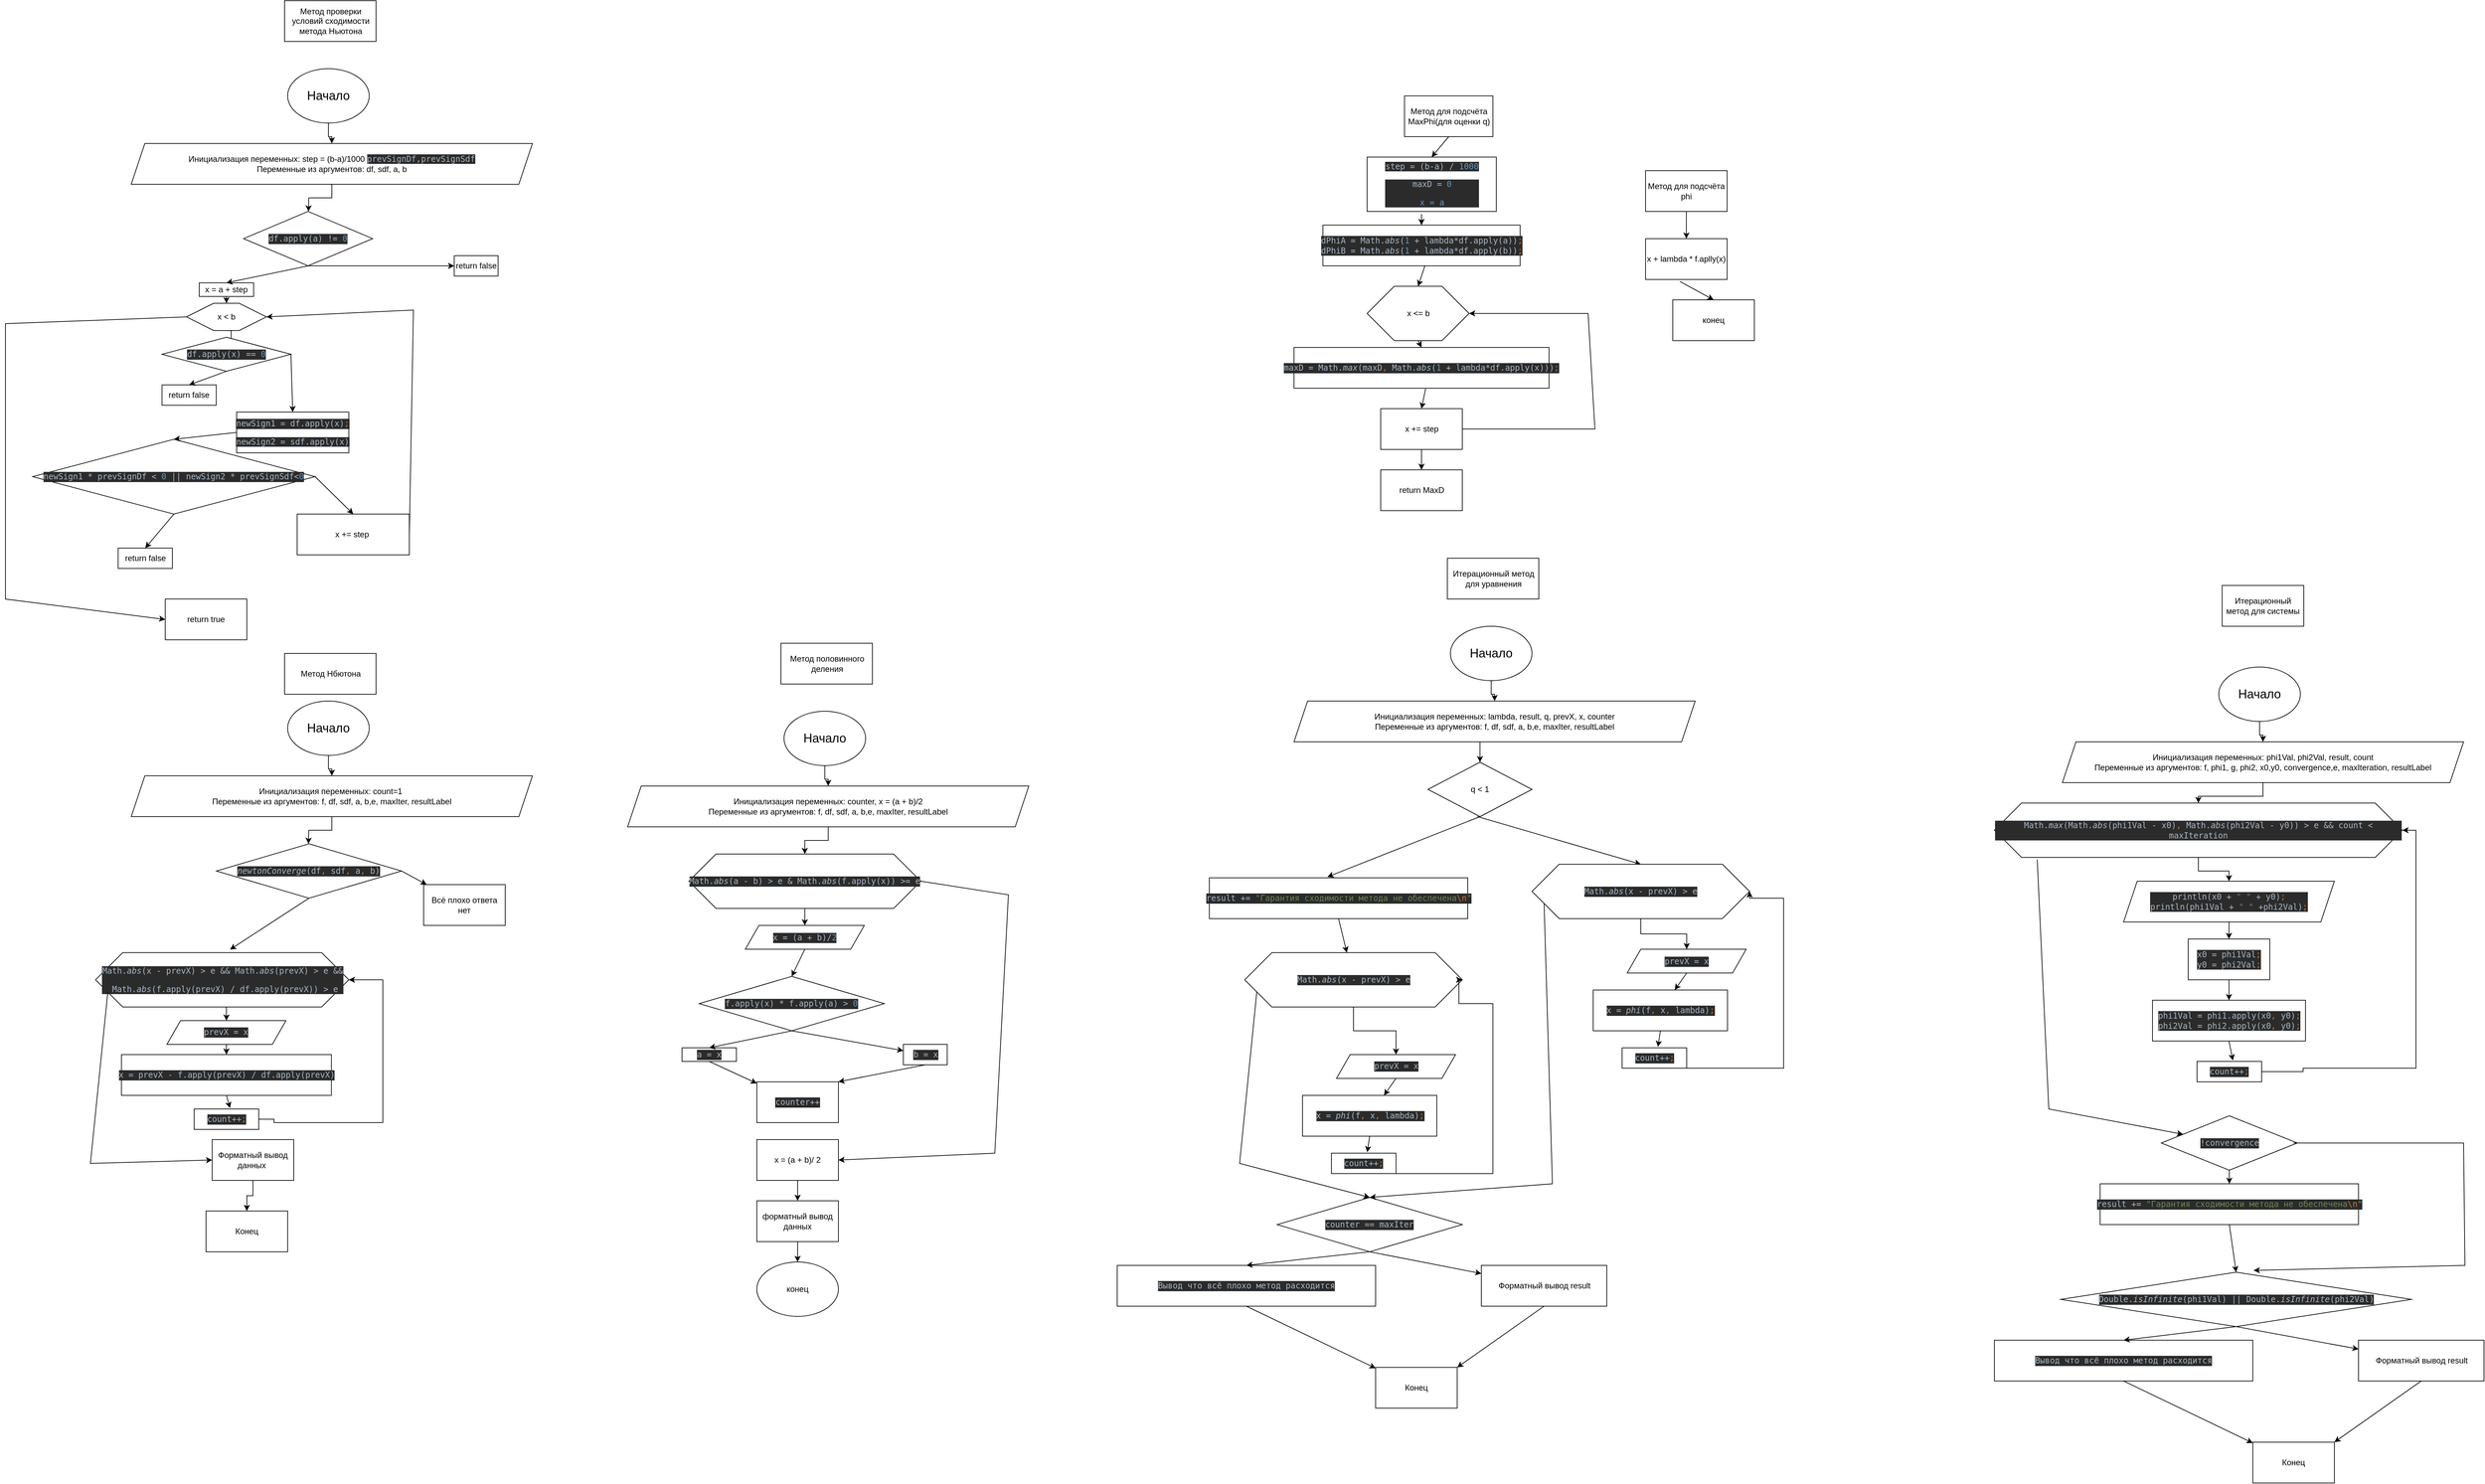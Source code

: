 <mxfile version="24.0.1" type="device">
  <diagram name="Страница — 1" id="mvZ5UDo3mfNnCqDhHVoe">
    <mxGraphModel dx="5913" dy="3944" grid="1" gridSize="10" guides="1" tooltips="1" connect="1" arrows="1" fold="1" page="1" pageScale="1" pageWidth="827" pageHeight="1169" math="0" shadow="0">
      <root>
        <mxCell id="0" />
        <mxCell id="1" parent="0" />
        <mxCell id="G22QvbjsLz7s8EWwdC2F-70" value="" style="endArrow=classic;html=1;rounded=0;exitX=1;exitY=0.5;exitDx=0;exitDy=0;entryX=1;entryY=0.5;entryDx=0;entryDy=0;" edge="1" parent="1" source="G22QvbjsLz7s8EWwdC2F-65" target="G22QvbjsLz7s8EWwdC2F-64">
          <mxGeometry width="50" height="50" relative="1" as="geometry">
            <mxPoint x="-867.5" y="-100" as="sourcePoint" />
            <mxPoint x="-577.5" y="-290" as="targetPoint" />
            <Array as="points">
              <mxPoint x="-567.5" y="-110" />
              <mxPoint x="-577.5" y="-280" />
            </Array>
          </mxGeometry>
        </mxCell>
        <mxCell id="P9Dfwppn8lKB9dP97qjI-3" style="edgeStyle=orthogonalEdgeStyle;rounded=0;orthogonalLoop=1;jettySize=auto;html=1;entryX=0.5;entryY=0;entryDx=0;entryDy=0;" parent="1" source="P9Dfwppn8lKB9dP97qjI-1" target="P9Dfwppn8lKB9dP97qjI-2" edge="1">
          <mxGeometry relative="1" as="geometry" />
        </mxCell>
        <mxCell id="P9Dfwppn8lKB9dP97qjI-1" value="&lt;font style=&quot;font-size: 18px;&quot;&gt;Начало&lt;/font&gt;" style="ellipse;whiteSpace=wrap;html=1;" parent="1" vertex="1">
          <mxGeometry x="350" y="240" width="120" height="80" as="geometry" />
        </mxCell>
        <mxCell id="P9Dfwppn8lKB9dP97qjI-8" style="edgeStyle=orthogonalEdgeStyle;rounded=0;orthogonalLoop=1;jettySize=auto;html=1;exitX=0.5;exitY=1;exitDx=0;exitDy=0;entryX=0.5;entryY=0;entryDx=0;entryDy=0;" parent="1" source="P9Dfwppn8lKB9dP97qjI-2" target="P9Dfwppn8lKB9dP97qjI-5" edge="1">
          <mxGeometry relative="1" as="geometry" />
        </mxCell>
        <mxCell id="P9Dfwppn8lKB9dP97qjI-2" value="&lt;font style=&quot;font-size: 12px;&quot;&gt;Инициализация переменных: phi1Val, phi2Val, result, count&lt;br&gt;Переменные из аргументов: f, phi1, g, phi2, x0,y0, convergence,e, maxIteration, resultLabel&lt;/font&gt;" style="shape=parallelogram;perimeter=parallelogramPerimeter;whiteSpace=wrap;html=1;fixedSize=1;" parent="1" vertex="1">
          <mxGeometry x="120" y="350" width="590" height="60" as="geometry" />
        </mxCell>
        <mxCell id="P9Dfwppn8lKB9dP97qjI-7" style="edgeStyle=orthogonalEdgeStyle;rounded=0;orthogonalLoop=1;jettySize=auto;html=1;exitX=0.5;exitY=1;exitDx=0;exitDy=0;entryX=0.5;entryY=0;entryDx=0;entryDy=0;" parent="1" source="P9Dfwppn8lKB9dP97qjI-5" target="P9Dfwppn8lKB9dP97qjI-6" edge="1">
          <mxGeometry relative="1" as="geometry" />
        </mxCell>
        <mxCell id="P9Dfwppn8lKB9dP97qjI-5" value="&lt;p style=&quot;background-color:#2b2b2b;color:#a9b7c6;font-family:&#39;JetBrains Mono&#39;,monospace;font-size:9,8pt;&quot;&gt;Math.&lt;span style=&quot;font-style:italic;&quot;&gt;max&lt;/span&gt;(Math.&lt;span style=&quot;font-style:italic;&quot;&gt;abs&lt;/span&gt;(phi1Val - x0)&lt;span style=&quot;color:#cc7832;&quot;&gt;, &lt;/span&gt;Math.&lt;span style=&quot;font-style:italic;&quot;&gt;abs&lt;/span&gt;(phi2Val - y0)) &amp;gt; e &amp;amp;&amp;amp; count &amp;lt; maxIteration&lt;/p&gt;" style="shape=hexagon;perimeter=hexagonPerimeter2;whiteSpace=wrap;html=1;fixedSize=1;size=40;" parent="1" vertex="1">
          <mxGeometry x="20" y="440" width="600" height="80" as="geometry" />
        </mxCell>
        <mxCell id="P9Dfwppn8lKB9dP97qjI-6" value="&lt;pre style=&quot;background-color:#2b2b2b;color:#a9b7c6;font-family:&#39;JetBrains Mono&#39;,monospace;font-size:9,8pt;&quot;&gt;println(x0 + &lt;span style=&quot;color:#6a8759;&quot;&gt;&quot; &quot; &lt;/span&gt;+ y0)&lt;span style=&quot;color:#cc7832;&quot;&gt;;&lt;br&gt;&lt;/span&gt;println(phi1Val + &lt;span style=&quot;color:#6a8759;&quot;&gt;&quot; &quot; &lt;/span&gt;+phi2Val)&lt;span style=&quot;color:#cc7832;&quot;&gt;;&lt;/span&gt;&lt;/pre&gt;" style="shape=parallelogram;perimeter=parallelogramPerimeter;whiteSpace=wrap;html=1;fixedSize=1;" parent="1" vertex="1">
          <mxGeometry x="210" y="555" width="310" height="60" as="geometry" />
        </mxCell>
        <mxCell id="P9Dfwppn8lKB9dP97qjI-21" style="edgeStyle=orthogonalEdgeStyle;rounded=0;orthogonalLoop=1;jettySize=auto;html=1;entryX=1;entryY=0.5;entryDx=0;entryDy=0;exitX=1;exitY=0.5;exitDx=0;exitDy=0;" parent="1" source="P9Dfwppn8lKB9dP97qjI-19" edge="1">
          <mxGeometry relative="1" as="geometry">
            <Array as="points">
              <mxPoint x="530" y="960" />
              <mxPoint x="530" y="680" />
            </Array>
            <mxPoint x="470" y="680" as="targetPoint" />
          </mxGeometry>
        </mxCell>
        <mxCell id="P9Dfwppn8lKB9dP97qjI-30" style="edgeStyle=orthogonalEdgeStyle;rounded=0;orthogonalLoop=1;jettySize=auto;html=1;entryX=1;entryY=0.5;entryDx=0;entryDy=0;exitX=1;exitY=0.5;exitDx=0;exitDy=0;" parent="1" source="G22QvbjsLz7s8EWwdC2F-7" target="P9Dfwppn8lKB9dP97qjI-5" edge="1">
          <mxGeometry relative="1" as="geometry">
            <Array as="points">
              <mxPoint x="474" y="835" />
              <mxPoint x="474" y="830" />
              <mxPoint x="640" y="830" />
              <mxPoint x="640" y="480" />
            </Array>
            <mxPoint x="474" y="1150" as="sourcePoint" />
          </mxGeometry>
        </mxCell>
        <mxCell id="P9Dfwppn8lKB9dP97qjI-73" style="edgeStyle=orthogonalEdgeStyle;rounded=0;orthogonalLoop=1;jettySize=auto;html=1;entryX=1;entryY=0.5;entryDx=0;entryDy=0;exitX=1;exitY=0.5;exitDx=0;exitDy=0;" parent="1" source="P9Dfwppn8lKB9dP97qjI-72" edge="1">
          <mxGeometry relative="1" as="geometry">
            <Array as="points">
              <mxPoint x="510" y="2770" />
              <mxPoint x="510" y="2550" />
            </Array>
            <mxPoint x="474" y="2550" as="targetPoint" />
          </mxGeometry>
        </mxCell>
        <mxCell id="P9Dfwppn8lKB9dP97qjI-88" style="edgeStyle=orthogonalEdgeStyle;rounded=0;orthogonalLoop=1;jettySize=auto;html=1;entryX=1;entryY=0.5;entryDx=0;entryDy=0;" parent="1" source="P9Dfwppn8lKB9dP97qjI-86" edge="1">
          <mxGeometry relative="1" as="geometry">
            <Array as="points">
              <mxPoint x="720" y="3350" />
              <mxPoint x="720" y="3120" />
            </Array>
            <mxPoint x="480" y="3120" as="targetPoint" />
          </mxGeometry>
        </mxCell>
        <mxCell id="G22QvbjsLz7s8EWwdC2F-1" value="" style="endArrow=classic;html=1;rounded=0;exitX=0.105;exitY=1.039;exitDx=0;exitDy=0;exitPerimeter=0;" edge="1" parent="1" source="P9Dfwppn8lKB9dP97qjI-5" target="G22QvbjsLz7s8EWwdC2F-9">
          <mxGeometry width="50" height="50" relative="1" as="geometry">
            <mxPoint x="190" y="610" as="sourcePoint" />
            <mxPoint x="320" y="970" as="targetPoint" />
            <Array as="points">
              <mxPoint x="100" y="890" />
            </Array>
          </mxGeometry>
        </mxCell>
        <mxCell id="G22QvbjsLz7s8EWwdC2F-3" value="&lt;pre style=&quot;background-color:#2b2b2b;color:#a9b7c6;font-family:&#39;JetBrains Mono&#39;,monospace;font-size:9,8pt;&quot;&gt;x0 = phi1Val&lt;span style=&quot;color:#cc7832;&quot;&gt;;&lt;br&gt;&lt;/span&gt;y0 = phi2Val&lt;span style=&quot;color:#cc7832;&quot;&gt;;&lt;/span&gt;&lt;/pre&gt;" style="rounded=0;whiteSpace=wrap;html=1;" vertex="1" parent="1">
          <mxGeometry x="305" y="640" width="120" height="60" as="geometry" />
        </mxCell>
        <mxCell id="G22QvbjsLz7s8EWwdC2F-4" value="" style="endArrow=classic;html=1;rounded=0;exitX=0.5;exitY=1;exitDx=0;exitDy=0;" edge="1" parent="1" source="P9Dfwppn8lKB9dP97qjI-6" target="G22QvbjsLz7s8EWwdC2F-3">
          <mxGeometry width="50" height="50" relative="1" as="geometry">
            <mxPoint x="350" y="670" as="sourcePoint" />
            <mxPoint x="400" y="620" as="targetPoint" />
          </mxGeometry>
        </mxCell>
        <mxCell id="G22QvbjsLz7s8EWwdC2F-5" value="&lt;pre style=&quot;background-color:#2b2b2b;color:#a9b7c6;font-family:&#39;JetBrains Mono&#39;,monospace;font-size:9,8pt;&quot;&gt;&lt;pre style=&quot;font-family: &amp;quot;JetBrains Mono&amp;quot;, monospace;&quot;&gt;phi1Val = phi1.apply(x0&lt;span style=&quot;color:#cc7832;&quot;&gt;, &lt;/span&gt;y0)&lt;span style=&quot;color:#cc7832;&quot;&gt;;&lt;br&gt;&lt;/span&gt;phi2Val = phi2.apply(x0&lt;span style=&quot;color:#cc7832;&quot;&gt;, &lt;/span&gt;y0)&lt;span style=&quot;color:#cc7832;&quot;&gt;;&lt;/span&gt;&lt;/pre&gt;&lt;/pre&gt;" style="rounded=0;whiteSpace=wrap;html=1;" vertex="1" parent="1">
          <mxGeometry x="252.5" y="730" width="225" height="60" as="geometry" />
        </mxCell>
        <mxCell id="G22QvbjsLz7s8EWwdC2F-6" value="" style="endArrow=classic;html=1;rounded=0;exitX=0.5;exitY=1;exitDx=0;exitDy=0;entryX=0.5;entryY=0;entryDx=0;entryDy=0;" edge="1" parent="1" source="G22QvbjsLz7s8EWwdC2F-3" target="G22QvbjsLz7s8EWwdC2F-5">
          <mxGeometry width="50" height="50" relative="1" as="geometry">
            <mxPoint x="330" y="700" as="sourcePoint" />
            <mxPoint x="380" y="650" as="targetPoint" />
          </mxGeometry>
        </mxCell>
        <mxCell id="G22QvbjsLz7s8EWwdC2F-7" value="&lt;pre style=&quot;background-color:#2b2b2b;color:#a9b7c6;font-family:&#39;JetBrains Mono&#39;,monospace;font-size:9,8pt;&quot;&gt;count++&lt;span style=&quot;color:#cc7832;&quot;&gt;;&lt;/span&gt;&lt;/pre&gt;" style="rounded=0;whiteSpace=wrap;html=1;" vertex="1" parent="1">
          <mxGeometry x="318" y="820" width="95" height="30" as="geometry" />
        </mxCell>
        <mxCell id="G22QvbjsLz7s8EWwdC2F-8" value="" style="endArrow=classic;html=1;rounded=0;exitX=0.5;exitY=1;exitDx=0;exitDy=0;entryX=0.555;entryY=-0.047;entryDx=0;entryDy=0;entryPerimeter=0;" edge="1" parent="1" source="G22QvbjsLz7s8EWwdC2F-5" target="G22QvbjsLz7s8EWwdC2F-7">
          <mxGeometry width="50" height="50" relative="1" as="geometry">
            <mxPoint x="330" y="790" as="sourcePoint" />
            <mxPoint x="380" y="740" as="targetPoint" />
          </mxGeometry>
        </mxCell>
        <mxCell id="G22QvbjsLz7s8EWwdC2F-9" value="&lt;pre style=&quot;background-color:#2b2b2b;color:#a9b7c6;font-family:&#39;JetBrains Mono&#39;,monospace;font-size:9,8pt;&quot;&gt;!convergence&lt;/pre&gt;" style="rhombus;whiteSpace=wrap;html=1;" vertex="1" parent="1">
          <mxGeometry x="265.5" y="900" width="200" height="80" as="geometry" />
        </mxCell>
        <mxCell id="G22QvbjsLz7s8EWwdC2F-10" value="&lt;pre style=&quot;background-color:#2b2b2b;color:#a9b7c6;font-family:&#39;JetBrains Mono&#39;,monospace;font-size:9,8pt;&quot;&gt;result += &lt;span style=&quot;color:#6a8759;&quot;&gt;&quot;Гарантия сходимости метода не обеспечена&lt;/span&gt;&lt;span style=&quot;color:#cc7832;&quot;&gt;\n&lt;/span&gt;&lt;span style=&quot;color:#6a8759;&quot;&gt;&quot;&lt;/span&gt;&lt;/pre&gt;" style="rounded=0;whiteSpace=wrap;html=1;" vertex="1" parent="1">
          <mxGeometry x="175.5" y="1000" width="380" height="60" as="geometry" />
        </mxCell>
        <mxCell id="G22QvbjsLz7s8EWwdC2F-11" value="" style="endArrow=classic;html=1;rounded=0;exitX=0.5;exitY=1;exitDx=0;exitDy=0;entryX=0.5;entryY=0;entryDx=0;entryDy=0;" edge="1" parent="1" source="G22QvbjsLz7s8EWwdC2F-9" target="G22QvbjsLz7s8EWwdC2F-10">
          <mxGeometry width="50" height="50" relative="1" as="geometry">
            <mxPoint x="380" y="960" as="sourcePoint" />
            <mxPoint x="430" y="910" as="targetPoint" />
          </mxGeometry>
        </mxCell>
        <mxCell id="G22QvbjsLz7s8EWwdC2F-12" value="" style="endArrow=classic;html=1;rounded=0;exitX=0.5;exitY=1;exitDx=0;exitDy=0;entryX=0.5;entryY=0;entryDx=0;entryDy=0;" edge="1" parent="1" source="G22QvbjsLz7s8EWwdC2F-10" target="G22QvbjsLz7s8EWwdC2F-14">
          <mxGeometry width="50" height="50" relative="1" as="geometry">
            <mxPoint x="380" y="1010" as="sourcePoint" />
            <mxPoint x="370" y="1119.0" as="targetPoint" />
          </mxGeometry>
        </mxCell>
        <mxCell id="G22QvbjsLz7s8EWwdC2F-13" value="" style="endArrow=classic;html=1;rounded=0;entryX=0.55;entryY=-0.033;entryDx=0;entryDy=0;entryPerimeter=0;" edge="1" parent="1" target="G22QvbjsLz7s8EWwdC2F-14">
          <mxGeometry width="50" height="50" relative="1" as="geometry">
            <mxPoint x="460" y="940" as="sourcePoint" />
            <mxPoint x="428.5" y="1120" as="targetPoint" />
            <Array as="points">
              <mxPoint x="710" y="940" />
              <mxPoint x="712" y="1120" />
            </Array>
          </mxGeometry>
        </mxCell>
        <mxCell id="G22QvbjsLz7s8EWwdC2F-14" value="&lt;pre style=&quot;background-color:#2b2b2b;color:#a9b7c6;font-family:&#39;JetBrains Mono&#39;,monospace;font-size:9,8pt;&quot;&gt;&lt;pre style=&quot;font-family: &amp;quot;JetBrains Mono&amp;quot;, monospace;&quot;&gt;Double.&lt;span style=&quot;font-style:italic;&quot;&gt;isInfinite&lt;/span&gt;(phi1Val) || Double.&lt;span style=&quot;font-style:italic;&quot;&gt;isInfinite&lt;/span&gt;(phi2Val)&lt;/pre&gt;&lt;/pre&gt;" style="rhombus;whiteSpace=wrap;html=1;" vertex="1" parent="1">
          <mxGeometry x="117.75" y="1130" width="515.5" height="80" as="geometry" />
        </mxCell>
        <mxCell id="G22QvbjsLz7s8EWwdC2F-15" value="&lt;pre style=&quot;background-color:#2b2b2b;color:#a9b7c6;font-family:&#39;JetBrains Mono&#39;,monospace;font-size:9,8pt;&quot;&gt;Вывод что всё плохо метод расходится&lt;/pre&gt;" style="rounded=0;whiteSpace=wrap;html=1;" vertex="1" parent="1">
          <mxGeometry x="20" y="1230" width="380" height="60" as="geometry" />
        </mxCell>
        <mxCell id="G22QvbjsLz7s8EWwdC2F-16" value="" style="endArrow=classic;html=1;rounded=0;exitX=0.5;exitY=1;exitDx=0;exitDy=0;entryX=0.5;entryY=0;entryDx=0;entryDy=0;" edge="1" parent="1" source="G22QvbjsLz7s8EWwdC2F-14" target="G22QvbjsLz7s8EWwdC2F-15">
          <mxGeometry width="50" height="50" relative="1" as="geometry">
            <mxPoint x="390" y="1180" as="sourcePoint" />
            <mxPoint x="440" y="1130" as="targetPoint" />
          </mxGeometry>
        </mxCell>
        <mxCell id="G22QvbjsLz7s8EWwdC2F-17" value="" style="endArrow=classic;html=1;rounded=0;exitX=0.5;exitY=1;exitDx=0;exitDy=0;" edge="1" parent="1" source="G22QvbjsLz7s8EWwdC2F-15" target="G22QvbjsLz7s8EWwdC2F-21">
          <mxGeometry width="50" height="50" relative="1" as="geometry">
            <mxPoint x="390" y="1230" as="sourcePoint" />
            <mxPoint x="187.935" y="1370" as="targetPoint" />
            <Array as="points" />
          </mxGeometry>
        </mxCell>
        <mxCell id="G22QvbjsLz7s8EWwdC2F-19" value="" style="endArrow=classic;html=1;rounded=0;exitX=0.5;exitY=1;exitDx=0;exitDy=0;" edge="1" parent="1" source="G22QvbjsLz7s8EWwdC2F-14" target="G22QvbjsLz7s8EWwdC2F-20">
          <mxGeometry width="50" height="50" relative="1" as="geometry">
            <mxPoint x="580" y="1340" as="sourcePoint" />
            <mxPoint x="600" y="1220" as="targetPoint" />
          </mxGeometry>
        </mxCell>
        <mxCell id="G22QvbjsLz7s8EWwdC2F-20" value="Форматный вывод result" style="rounded=0;whiteSpace=wrap;html=1;" vertex="1" parent="1">
          <mxGeometry x="555.5" y="1230" width="184.5" height="60" as="geometry" />
        </mxCell>
        <mxCell id="G22QvbjsLz7s8EWwdC2F-21" value="Конец" style="rounded=0;whiteSpace=wrap;html=1;" vertex="1" parent="1">
          <mxGeometry x="400" y="1380" width="120" height="60" as="geometry" />
        </mxCell>
        <mxCell id="G22QvbjsLz7s8EWwdC2F-22" value="" style="endArrow=classic;html=1;rounded=0;exitX=0.5;exitY=1;exitDx=0;exitDy=0;entryX=1;entryY=0;entryDx=0;entryDy=0;" edge="1" parent="1" source="G22QvbjsLz7s8EWwdC2F-20" target="G22QvbjsLz7s8EWwdC2F-21">
          <mxGeometry width="50" height="50" relative="1" as="geometry">
            <mxPoint x="430" y="1520" as="sourcePoint" />
            <mxPoint x="480" y="1470" as="targetPoint" />
          </mxGeometry>
        </mxCell>
        <mxCell id="G22QvbjsLz7s8EWwdC2F-23" value="Итерационный метод для системы" style="rounded=0;whiteSpace=wrap;html=1;" vertex="1" parent="1">
          <mxGeometry x="355" y="120" width="120" height="60" as="geometry" />
        </mxCell>
        <mxCell id="G22QvbjsLz7s8EWwdC2F-24" style="edgeStyle=orthogonalEdgeStyle;rounded=0;orthogonalLoop=1;jettySize=auto;html=1;entryX=0.5;entryY=0;entryDx=0;entryDy=0;" edge="1" parent="1" source="G22QvbjsLz7s8EWwdC2F-25" target="G22QvbjsLz7s8EWwdC2F-27">
          <mxGeometry relative="1" as="geometry" />
        </mxCell>
        <mxCell id="G22QvbjsLz7s8EWwdC2F-25" value="&lt;font style=&quot;font-size: 18px;&quot;&gt;Начало&lt;/font&gt;" style="ellipse;whiteSpace=wrap;html=1;" vertex="1" parent="1">
          <mxGeometry x="-780" y="180" width="120" height="80" as="geometry" />
        </mxCell>
        <mxCell id="G22QvbjsLz7s8EWwdC2F-26" style="edgeStyle=orthogonalEdgeStyle;rounded=0;orthogonalLoop=1;jettySize=auto;html=1;exitX=0.5;exitY=1;exitDx=0;exitDy=0;entryX=0.5;entryY=0;entryDx=0;entryDy=0;" edge="1" parent="1" source="G22QvbjsLz7s8EWwdC2F-27" target="G22QvbjsLz7s8EWwdC2F-73">
          <mxGeometry relative="1" as="geometry">
            <mxPoint x="-790" y="380" as="targetPoint" />
          </mxGeometry>
        </mxCell>
        <mxCell id="G22QvbjsLz7s8EWwdC2F-27" value="&lt;font style=&quot;font-size: 12px;&quot;&gt;Инициализация переменных: lambda, result, q, prevX, x, counter&lt;br&gt;Переменные из аргументов: f, df, sdf, a, b,e, maxIter, resultLabel&lt;/font&gt;" style="shape=parallelogram;perimeter=parallelogramPerimeter;whiteSpace=wrap;html=1;fixedSize=1;" vertex="1" parent="1">
          <mxGeometry x="-1010" y="290" width="590" height="60" as="geometry" />
        </mxCell>
        <mxCell id="G22QvbjsLz7s8EWwdC2F-52" value="Итерационный метод для уравнения" style="rounded=0;whiteSpace=wrap;html=1;" vertex="1" parent="1">
          <mxGeometry x="-784.5" y="80" width="134.5" height="60" as="geometry" />
        </mxCell>
        <mxCell id="G22QvbjsLz7s8EWwdC2F-54" value="Метод для подсчёта phi" style="rounded=0;whiteSpace=wrap;html=1;" vertex="1" parent="1">
          <mxGeometry x="-493" y="-490" width="120" height="60" as="geometry" />
        </mxCell>
        <mxCell id="G22QvbjsLz7s8EWwdC2F-55" value="x + lambda * f.aplly(x)" style="rounded=0;whiteSpace=wrap;html=1;" vertex="1" parent="1">
          <mxGeometry x="-493" y="-390" width="120" height="60" as="geometry" />
        </mxCell>
        <mxCell id="G22QvbjsLz7s8EWwdC2F-56" value="конец" style="rounded=0;whiteSpace=wrap;html=1;" vertex="1" parent="1">
          <mxGeometry x="-453" y="-300" width="120" height="60" as="geometry" />
        </mxCell>
        <mxCell id="G22QvbjsLz7s8EWwdC2F-57" value="" style="endArrow=classic;html=1;rounded=0;exitX=0.421;exitY=1.048;exitDx=0;exitDy=0;exitPerimeter=0;entryX=0.5;entryY=0;entryDx=0;entryDy=0;" edge="1" parent="1" source="G22QvbjsLz7s8EWwdC2F-55" target="G22QvbjsLz7s8EWwdC2F-56">
          <mxGeometry width="50" height="50" relative="1" as="geometry">
            <mxPoint x="-483" y="-320" as="sourcePoint" />
            <mxPoint x="-433" y="-370" as="targetPoint" />
          </mxGeometry>
        </mxCell>
        <mxCell id="G22QvbjsLz7s8EWwdC2F-58" value="" style="endArrow=classic;html=1;rounded=0;exitX=0.5;exitY=1;exitDx=0;exitDy=0;" edge="1" parent="1" source="G22QvbjsLz7s8EWwdC2F-54">
          <mxGeometry width="50" height="50" relative="1" as="geometry">
            <mxPoint x="-483" y="-320" as="sourcePoint" />
            <mxPoint x="-433" y="-390" as="targetPoint" />
          </mxGeometry>
        </mxCell>
        <mxCell id="G22QvbjsLz7s8EWwdC2F-59" value="Метод для подсчёта MaxPhi(для оценки q)" style="rounded=0;whiteSpace=wrap;html=1;" vertex="1" parent="1">
          <mxGeometry x="-847.5" y="-600" width="130" height="60" as="geometry" />
        </mxCell>
        <mxCell id="G22QvbjsLz7s8EWwdC2F-60" value="&lt;pre style=&quot;background-color:#2b2b2b;color:#a9b7c6;font-family:&#39;JetBrains Mono&#39;,monospace;font-size:9,8pt;&quot;&gt;step = (b-a) / &lt;span style=&quot;color:#6897bb;&quot;&gt;1000&lt;/span&gt;&lt;/pre&gt;&lt;pre style=&quot;background-color:#2b2b2b;color:#a9b7c6;font-family:&#39;JetBrains Mono&#39;,monospace;font-size:9,8pt;&quot;&gt;&lt;pre style=&quot;font-family: &amp;quot;JetBrains Mono&amp;quot;, monospace;&quot;&gt;maxD = &lt;span style=&quot;color:#6897bb;&quot;&gt;0&lt;/span&gt;&lt;/pre&gt;&lt;pre style=&quot;font-family: &amp;quot;JetBrains Mono&amp;quot;, monospace;&quot;&gt;&lt;span style=&quot;color:#6897bb;&quot;&gt;x = a&lt;/span&gt;&lt;/pre&gt;&lt;/pre&gt;" style="rounded=0;whiteSpace=wrap;html=1;" vertex="1" parent="1">
          <mxGeometry x="-902.5" y="-510" width="190" height="80" as="geometry" />
        </mxCell>
        <mxCell id="G22QvbjsLz7s8EWwdC2F-61" value="&lt;pre style=&quot;background-color:#2b2b2b;color:#a9b7c6;font-family:&#39;JetBrains Mono&#39;,monospace;font-size:9,8pt;&quot;&gt;dPhiA = Math.&lt;span style=&quot;font-style:italic;&quot;&gt;abs&lt;/span&gt;(&lt;span style=&quot;color:#6897bb;&quot;&gt;1 &lt;/span&gt;+ lambda*df.apply(a))&lt;span style=&quot;color:#cc7832;&quot;&gt;;&lt;br&gt;&lt;/span&gt;dPhiB = Math.&lt;span style=&quot;font-style:italic;&quot;&gt;abs&lt;/span&gt;(&lt;span style=&quot;color:#6897bb;&quot;&gt;1 &lt;/span&gt;+ lambda*df.apply(b))&lt;span style=&quot;color:#cc7832;&quot;&gt;;&lt;/span&gt;&lt;/pre&gt;" style="rounded=0;whiteSpace=wrap;html=1;" vertex="1" parent="1">
          <mxGeometry x="-967.5" y="-410" width="290" height="60" as="geometry" />
        </mxCell>
        <mxCell id="G22QvbjsLz7s8EWwdC2F-62" value="" style="endArrow=classic;html=1;rounded=0;exitX=0.421;exitY=1.048;exitDx=0;exitDy=0;exitPerimeter=0;entryX=0.5;entryY=0;entryDx=0;entryDy=0;" edge="1" parent="1" source="G22QvbjsLz7s8EWwdC2F-60" target="G22QvbjsLz7s8EWwdC2F-61">
          <mxGeometry width="50" height="50" relative="1" as="geometry">
            <mxPoint x="-837.5" y="-430" as="sourcePoint" />
            <mxPoint x="-787.5" y="-480" as="targetPoint" />
          </mxGeometry>
        </mxCell>
        <mxCell id="G22QvbjsLz7s8EWwdC2F-63" value="" style="endArrow=classic;html=1;rounded=0;exitX=0.5;exitY=1;exitDx=0;exitDy=0;entryX=0.5;entryY=0;entryDx=0;entryDy=0;" edge="1" parent="1" source="G22QvbjsLz7s8EWwdC2F-59" target="G22QvbjsLz7s8EWwdC2F-60">
          <mxGeometry width="50" height="50" relative="1" as="geometry">
            <mxPoint x="-837.5" y="-430" as="sourcePoint" />
            <mxPoint x="-787.5" y="-500" as="targetPoint" />
          </mxGeometry>
        </mxCell>
        <mxCell id="G22QvbjsLz7s8EWwdC2F-64" value="x &amp;lt;= b" style="shape=hexagon;perimeter=hexagonPerimeter2;whiteSpace=wrap;html=1;fixedSize=1;size=40;" vertex="1" parent="1">
          <mxGeometry x="-902.5" y="-320" width="150" height="80" as="geometry" />
        </mxCell>
        <mxCell id="G22QvbjsLz7s8EWwdC2F-65" value="x += step" style="rounded=0;whiteSpace=wrap;html=1;" vertex="1" parent="1">
          <mxGeometry x="-882.5" y="-140" width="120" height="60" as="geometry" />
        </mxCell>
        <mxCell id="G22QvbjsLz7s8EWwdC2F-66" value="" style="endArrow=classic;html=1;rounded=0;entryX=0.5;entryY=0;entryDx=0;entryDy=0;" edge="1" parent="1" target="G22QvbjsLz7s8EWwdC2F-64">
          <mxGeometry width="50" height="50" relative="1" as="geometry">
            <mxPoint x="-817.5" y="-350" as="sourcePoint" />
            <mxPoint x="-787.5" y="-380" as="targetPoint" />
          </mxGeometry>
        </mxCell>
        <mxCell id="G22QvbjsLz7s8EWwdC2F-67" value="&lt;pre style=&quot;background-color:#2b2b2b;color:#a9b7c6;font-family:&#39;JetBrains Mono&#39;,monospace;font-size:9,8pt;&quot;&gt;maxD = Math.&lt;span style=&quot;font-style:italic;&quot;&gt;max&lt;/span&gt;(maxD&lt;span style=&quot;color:#cc7832;&quot;&gt;, &lt;/span&gt;Math.&lt;span style=&quot;font-style:italic;&quot;&gt;abs&lt;/span&gt;(&lt;span style=&quot;color:#6897bb;&quot;&gt;1 &lt;/span&gt;+ lambda*df.apply(x)))&lt;span style=&quot;color:#cc7832;&quot;&gt;;&lt;/span&gt;&lt;/pre&gt;" style="rounded=0;whiteSpace=wrap;html=1;" vertex="1" parent="1">
          <mxGeometry x="-1010" y="-230" width="375" height="60" as="geometry" />
        </mxCell>
        <mxCell id="G22QvbjsLz7s8EWwdC2F-68" value="" style="endArrow=classic;html=1;rounded=0;exitX=0.5;exitY=1;exitDx=0;exitDy=0;entryX=0.5;entryY=0;entryDx=0;entryDy=0;" edge="1" parent="1" source="G22QvbjsLz7s8EWwdC2F-64" target="G22QvbjsLz7s8EWwdC2F-67">
          <mxGeometry width="50" height="50" relative="1" as="geometry">
            <mxPoint x="-837.5" y="-170" as="sourcePoint" />
            <mxPoint x="-787.5" y="-220" as="targetPoint" />
          </mxGeometry>
        </mxCell>
        <mxCell id="G22QvbjsLz7s8EWwdC2F-69" value="" style="endArrow=classic;html=1;rounded=0;exitX=0.516;exitY=1.014;exitDx=0;exitDy=0;exitPerimeter=0;entryX=0.5;entryY=0;entryDx=0;entryDy=0;" edge="1" parent="1" source="G22QvbjsLz7s8EWwdC2F-67" target="G22QvbjsLz7s8EWwdC2F-65">
          <mxGeometry width="50" height="50" relative="1" as="geometry">
            <mxPoint x="-837.5" y="-170" as="sourcePoint" />
            <mxPoint x="-817.5" y="-160" as="targetPoint" />
          </mxGeometry>
        </mxCell>
        <mxCell id="G22QvbjsLz7s8EWwdC2F-71" value="return MaxD" style="rounded=0;whiteSpace=wrap;html=1;" vertex="1" parent="1">
          <mxGeometry x="-882.5" y="-50" width="120" height="60" as="geometry" />
        </mxCell>
        <mxCell id="G22QvbjsLz7s8EWwdC2F-72" value="" style="endArrow=classic;html=1;rounded=0;exitX=0.5;exitY=1;exitDx=0;exitDy=0;entryX=0.5;entryY=0;entryDx=0;entryDy=0;" edge="1" parent="1" source="G22QvbjsLz7s8EWwdC2F-65" target="G22QvbjsLz7s8EWwdC2F-71">
          <mxGeometry width="50" height="50" relative="1" as="geometry">
            <mxPoint x="-860" y="30" as="sourcePoint" />
            <mxPoint x="-810" y="-30" as="targetPoint" />
          </mxGeometry>
        </mxCell>
        <mxCell id="G22QvbjsLz7s8EWwdC2F-73" value="q &amp;lt; 1" style="rhombus;whiteSpace=wrap;html=1;" vertex="1" parent="1">
          <mxGeometry x="-813" y="380" width="153" height="80" as="geometry" />
        </mxCell>
        <mxCell id="G22QvbjsLz7s8EWwdC2F-74" value="" style="endArrow=classic;html=1;rounded=0;exitX=0.5;exitY=1;exitDx=0;exitDy=0;entryX=0.457;entryY=-0.023;entryDx=0;entryDy=0;entryPerimeter=0;" edge="1" parent="1" source="G22QvbjsLz7s8EWwdC2F-73" target="G22QvbjsLz7s8EWwdC2F-96">
          <mxGeometry width="50" height="50" relative="1" as="geometry">
            <mxPoint x="-670" y="680" as="sourcePoint" />
            <mxPoint x="-940" y="530" as="targetPoint" />
          </mxGeometry>
        </mxCell>
        <mxCell id="G22QvbjsLz7s8EWwdC2F-75" value="" style="endArrow=classic;html=1;rounded=0;entryX=0.5;entryY=0;entryDx=0;entryDy=0;" edge="1" parent="1" target="G22QvbjsLz7s8EWwdC2F-87">
          <mxGeometry width="50" height="50" relative="1" as="geometry">
            <mxPoint x="-740" y="460" as="sourcePoint" />
            <mxPoint x="-510" y="530" as="targetPoint" />
          </mxGeometry>
        </mxCell>
        <mxCell id="G22QvbjsLz7s8EWwdC2F-86" style="edgeStyle=orthogonalEdgeStyle;rounded=0;orthogonalLoop=1;jettySize=auto;html=1;exitX=0.5;exitY=1;exitDx=0;exitDy=0;entryX=0.5;entryY=0;entryDx=0;entryDy=0;" edge="1" parent="1" source="G22QvbjsLz7s8EWwdC2F-87" target="G22QvbjsLz7s8EWwdC2F-88">
          <mxGeometry relative="1" as="geometry" />
        </mxCell>
        <mxCell id="G22QvbjsLz7s8EWwdC2F-87" value="&lt;pre style=&quot;background-color:#2b2b2b;color:#a9b7c6;font-family:&#39;JetBrains Mono&#39;,monospace;font-size:9,8pt;&quot;&gt;Math.&lt;span style=&quot;font-style:italic;&quot;&gt;abs&lt;/span&gt;(x - prevX) &amp;gt; e&lt;/pre&gt;" style="shape=hexagon;perimeter=hexagonPerimeter2;whiteSpace=wrap;html=1;fixedSize=1;size=40;" vertex="1" parent="1">
          <mxGeometry x="-660" y="530" width="320" height="80" as="geometry" />
        </mxCell>
        <mxCell id="G22QvbjsLz7s8EWwdC2F-88" value="&lt;pre style=&quot;background-color:#2b2b2b;color:#a9b7c6;font-family:&#39;JetBrains Mono&#39;,monospace;font-size:9,8pt;&quot;&gt;&lt;pre style=&quot;font-family: &amp;quot;JetBrains Mono&amp;quot;, monospace;&quot;&gt;prevX = x&lt;/pre&gt;&lt;/pre&gt;" style="shape=parallelogram;perimeter=parallelogramPerimeter;whiteSpace=wrap;html=1;fixedSize=1;" vertex="1" parent="1">
          <mxGeometry x="-520" y="655" width="175" height="35" as="geometry" />
        </mxCell>
        <mxCell id="G22QvbjsLz7s8EWwdC2F-89" style="edgeStyle=orthogonalEdgeStyle;rounded=0;orthogonalLoop=1;jettySize=auto;html=1;entryX=1;entryY=0.5;entryDx=0;entryDy=0;exitX=1;exitY=0.5;exitDx=0;exitDy=0;" edge="1" parent="1" source="G22QvbjsLz7s8EWwdC2F-94" target="G22QvbjsLz7s8EWwdC2F-87">
          <mxGeometry relative="1" as="geometry">
            <Array as="points">
              <mxPoint x="-432" y="830" />
              <mxPoint x="-290" y="830" />
              <mxPoint x="-290" y="580" />
              <mxPoint x="-340" y="580" />
            </Array>
            <mxPoint x="-266" y="1250" as="sourcePoint" />
          </mxGeometry>
        </mxCell>
        <mxCell id="G22QvbjsLz7s8EWwdC2F-90" value="&lt;pre style=&quot;background-color:#2b2b2b;color:#a9b7c6;font-family:&#39;JetBrains Mono&#39;,monospace;font-size:9,8pt;&quot;&gt;&lt;pre style=&quot;font-family: &amp;quot;JetBrains Mono&amp;quot;, monospace;&quot;&gt;x = &lt;span style=&quot;font-style:italic;&quot;&gt;phi&lt;/span&gt;(f&lt;span style=&quot;color:#cc7832;&quot;&gt;, &lt;/span&gt;x&lt;span style=&quot;color:#cc7832;&quot;&gt;, &lt;/span&gt;lambda)&lt;span style=&quot;color:#cc7832;&quot;&gt;;&lt;/span&gt;&lt;/pre&gt;&lt;/pre&gt;" style="rounded=0;whiteSpace=wrap;html=1;" vertex="1" parent="1">
          <mxGeometry x="-570" y="715" width="197.5" height="60" as="geometry" />
        </mxCell>
        <mxCell id="G22QvbjsLz7s8EWwdC2F-91" value="" style="endArrow=classic;html=1;rounded=0;exitX=0.5;exitY=1;exitDx=0;exitDy=0;" edge="1" parent="1" source="G22QvbjsLz7s8EWwdC2F-88" target="G22QvbjsLz7s8EWwdC2F-90">
          <mxGeometry width="50" height="50" relative="1" as="geometry">
            <mxPoint x="-390" y="770" as="sourcePoint" />
            <mxPoint x="-340" y="720" as="targetPoint" />
          </mxGeometry>
        </mxCell>
        <mxCell id="G22QvbjsLz7s8EWwdC2F-94" value="&lt;pre style=&quot;background-color:#2b2b2b;color:#a9b7c6;font-family:&#39;JetBrains Mono&#39;,monospace;font-size:9,8pt;&quot;&gt;count++&lt;span style=&quot;color:#cc7832;&quot;&gt;;&lt;/span&gt;&lt;/pre&gt;" style="rounded=0;whiteSpace=wrap;html=1;" vertex="1" parent="1">
          <mxGeometry x="-527.5" y="800" width="95" height="30" as="geometry" />
        </mxCell>
        <mxCell id="G22QvbjsLz7s8EWwdC2F-95" value="" style="endArrow=classic;html=1;rounded=0;exitX=0.5;exitY=1;exitDx=0;exitDy=0;entryX=0.555;entryY=-0.047;entryDx=0;entryDy=0;entryPerimeter=0;" edge="1" parent="1" source="G22QvbjsLz7s8EWwdC2F-90" target="G22QvbjsLz7s8EWwdC2F-94">
          <mxGeometry width="50" height="50" relative="1" as="geometry">
            <mxPoint x="-467.25" y="850" as="sourcePoint" />
            <mxPoint x="-360" y="840" as="targetPoint" />
          </mxGeometry>
        </mxCell>
        <mxCell id="G22QvbjsLz7s8EWwdC2F-96" value="&lt;pre style=&quot;background-color:#2b2b2b;color:#a9b7c6;font-family:&#39;JetBrains Mono&#39;,monospace;font-size:9,8pt;&quot;&gt;result += &lt;span style=&quot;color:#6a8759;&quot;&gt;&quot;Гарантия сходимости метода не обеспечена&lt;/span&gt;&lt;span style=&quot;color:#cc7832;&quot;&gt;\n&lt;/span&gt;&lt;span style=&quot;color:#6a8759;&quot;&gt;&quot;&lt;/span&gt;&lt;/pre&gt;" style="rounded=0;whiteSpace=wrap;html=1;" vertex="1" parent="1">
          <mxGeometry x="-1134.5" y="550" width="380" height="60" as="geometry" />
        </mxCell>
        <mxCell id="G22QvbjsLz7s8EWwdC2F-98" value="" style="endArrow=classic;html=1;rounded=0;exitX=0.5;exitY=1;exitDx=0;exitDy=0;" edge="1" parent="1" source="G22QvbjsLz7s8EWwdC2F-96" target="G22QvbjsLz7s8EWwdC2F-108">
          <mxGeometry width="50" height="50" relative="1" as="geometry">
            <mxPoint x="-930" y="560" as="sourcePoint" />
            <mxPoint x="-934.5" y="680" as="targetPoint" />
          </mxGeometry>
        </mxCell>
        <mxCell id="G22QvbjsLz7s8EWwdC2F-107" style="edgeStyle=orthogonalEdgeStyle;rounded=0;orthogonalLoop=1;jettySize=auto;html=1;exitX=0.5;exitY=1;exitDx=0;exitDy=0;entryX=0.5;entryY=0;entryDx=0;entryDy=0;" edge="1" parent="1" source="G22QvbjsLz7s8EWwdC2F-108" target="G22QvbjsLz7s8EWwdC2F-109">
          <mxGeometry relative="1" as="geometry" />
        </mxCell>
        <mxCell id="G22QvbjsLz7s8EWwdC2F-108" value="&lt;pre style=&quot;background-color:#2b2b2b;color:#a9b7c6;font-family:&#39;JetBrains Mono&#39;,monospace;font-size:9,8pt;&quot;&gt;Math.&lt;span style=&quot;font-style:italic;&quot;&gt;abs&lt;/span&gt;(x - prevX) &amp;gt; e&lt;/pre&gt;" style="shape=hexagon;perimeter=hexagonPerimeter2;whiteSpace=wrap;html=1;fixedSize=1;size=40;" vertex="1" parent="1">
          <mxGeometry x="-1082.5" y="660" width="320" height="80" as="geometry" />
        </mxCell>
        <mxCell id="G22QvbjsLz7s8EWwdC2F-109" value="&lt;pre style=&quot;background-color:#2b2b2b;color:#a9b7c6;font-family:&#39;JetBrains Mono&#39;,monospace;font-size:9,8pt;&quot;&gt;&lt;pre style=&quot;font-family: &amp;quot;JetBrains Mono&amp;quot;, monospace;&quot;&gt;prevX = x&lt;/pre&gt;&lt;/pre&gt;" style="shape=parallelogram;perimeter=parallelogramPerimeter;whiteSpace=wrap;html=1;fixedSize=1;" vertex="1" parent="1">
          <mxGeometry x="-947.5" y="809.96" width="175" height="35" as="geometry" />
        </mxCell>
        <mxCell id="G22QvbjsLz7s8EWwdC2F-110" style="edgeStyle=orthogonalEdgeStyle;rounded=0;orthogonalLoop=1;jettySize=auto;html=1;entryX=1;entryY=0.5;entryDx=0;entryDy=0;exitX=1;exitY=0.5;exitDx=0;exitDy=0;" edge="1" parent="1" source="G22QvbjsLz7s8EWwdC2F-113" target="G22QvbjsLz7s8EWwdC2F-108">
          <mxGeometry relative="1" as="geometry">
            <Array as="points">
              <mxPoint x="-859.5" y="984.96" />
              <mxPoint x="-717.5" y="984.96" />
              <mxPoint x="-717.5" y="734.96" />
              <mxPoint x="-767.5" y="734.96" />
            </Array>
            <mxPoint x="-693.5" y="1404.96" as="sourcePoint" />
          </mxGeometry>
        </mxCell>
        <mxCell id="G22QvbjsLz7s8EWwdC2F-111" value="&lt;pre style=&quot;background-color:#2b2b2b;color:#a9b7c6;font-family:&#39;JetBrains Mono&#39;,monospace;font-size:9,8pt;&quot;&gt;&lt;pre style=&quot;font-family: &amp;quot;JetBrains Mono&amp;quot;, monospace;&quot;&gt;x = &lt;span style=&quot;font-style:italic;&quot;&gt;phi&lt;/span&gt;(f&lt;span style=&quot;color:#cc7832;&quot;&gt;, &lt;/span&gt;x&lt;span style=&quot;color:#cc7832;&quot;&gt;, &lt;/span&gt;lambda)&lt;span style=&quot;color:#cc7832;&quot;&gt;;&lt;/span&gt;&lt;/pre&gt;&lt;/pre&gt;" style="rounded=0;whiteSpace=wrap;html=1;" vertex="1" parent="1">
          <mxGeometry x="-997.5" y="869.96" width="197.5" height="60" as="geometry" />
        </mxCell>
        <mxCell id="G22QvbjsLz7s8EWwdC2F-112" value="" style="endArrow=classic;html=1;rounded=0;exitX=0.5;exitY=1;exitDx=0;exitDy=0;" edge="1" parent="1" source="G22QvbjsLz7s8EWwdC2F-109" target="G22QvbjsLz7s8EWwdC2F-111">
          <mxGeometry width="50" height="50" relative="1" as="geometry">
            <mxPoint x="-817.5" y="924.96" as="sourcePoint" />
            <mxPoint x="-767.5" y="874.96" as="targetPoint" />
          </mxGeometry>
        </mxCell>
        <mxCell id="G22QvbjsLz7s8EWwdC2F-113" value="&lt;pre style=&quot;background-color:#2b2b2b;color:#a9b7c6;font-family:&#39;JetBrains Mono&#39;,monospace;font-size:9,8pt;&quot;&gt;count++&lt;span style=&quot;color:#cc7832;&quot;&gt;;&lt;/span&gt;&lt;/pre&gt;" style="rounded=0;whiteSpace=wrap;html=1;" vertex="1" parent="1">
          <mxGeometry x="-955" y="954.96" width="95" height="30" as="geometry" />
        </mxCell>
        <mxCell id="G22QvbjsLz7s8EWwdC2F-114" value="" style="endArrow=classic;html=1;rounded=0;exitX=0.5;exitY=1;exitDx=0;exitDy=0;entryX=0.555;entryY=-0.047;entryDx=0;entryDy=0;entryPerimeter=0;" edge="1" parent="1" source="G22QvbjsLz7s8EWwdC2F-111" target="G22QvbjsLz7s8EWwdC2F-113">
          <mxGeometry width="50" height="50" relative="1" as="geometry">
            <mxPoint x="-894.75" y="1004.96" as="sourcePoint" />
            <mxPoint x="-787.5" y="994.96" as="targetPoint" />
          </mxGeometry>
        </mxCell>
        <mxCell id="G22QvbjsLz7s8EWwdC2F-115" value="" style="endArrow=classic;html=1;rounded=0;exitX=0;exitY=0.75;exitDx=0;exitDy=0;entryX=0.5;entryY=0;entryDx=0;entryDy=0;" edge="1" parent="1" source="G22QvbjsLz7s8EWwdC2F-108" target="G22QvbjsLz7s8EWwdC2F-116">
          <mxGeometry width="50" height="50" relative="1" as="geometry">
            <mxPoint x="-850" y="950" as="sourcePoint" />
            <mxPoint x="-990" y="990" as="targetPoint" />
            <Array as="points">
              <mxPoint x="-1090" y="970" />
            </Array>
          </mxGeometry>
        </mxCell>
        <mxCell id="G22QvbjsLz7s8EWwdC2F-116" value="&lt;pre style=&quot;background-color:#2b2b2b;color:#a9b7c6;font-family:&#39;JetBrains Mono&#39;,monospace;font-size:9,8pt;&quot;&gt;&lt;pre style=&quot;font-family: &amp;quot;JetBrains Mono&amp;quot;, monospace;&quot;&gt;counter == maxIter&lt;/pre&gt;&lt;/pre&gt;" style="rhombus;whiteSpace=wrap;html=1;" vertex="1" parent="1">
          <mxGeometry x="-1034.75" y="1020" width="272.25" height="80" as="geometry" />
        </mxCell>
        <mxCell id="G22QvbjsLz7s8EWwdC2F-117" value="&lt;pre style=&quot;background-color:#2b2b2b;color:#a9b7c6;font-family:&#39;JetBrains Mono&#39;,monospace;font-size:9,8pt;&quot;&gt;Вывод что всё плохо метод расходится&lt;/pre&gt;" style="rounded=0;whiteSpace=wrap;html=1;" vertex="1" parent="1">
          <mxGeometry x="-1270" y="1120" width="380" height="60" as="geometry" />
        </mxCell>
        <mxCell id="G22QvbjsLz7s8EWwdC2F-118" value="" style="endArrow=classic;html=1;rounded=0;exitX=0.5;exitY=1;exitDx=0;exitDy=0;entryX=0.5;entryY=0;entryDx=0;entryDy=0;" edge="1" parent="1" source="G22QvbjsLz7s8EWwdC2F-116" target="G22QvbjsLz7s8EWwdC2F-117">
          <mxGeometry width="50" height="50" relative="1" as="geometry">
            <mxPoint x="-900" y="1070" as="sourcePoint" />
            <mxPoint x="-850" y="1020" as="targetPoint" />
          </mxGeometry>
        </mxCell>
        <mxCell id="G22QvbjsLz7s8EWwdC2F-119" value="" style="endArrow=classic;html=1;rounded=0;exitX=0.5;exitY=1;exitDx=0;exitDy=0;" edge="1" parent="1" source="G22QvbjsLz7s8EWwdC2F-117" target="G22QvbjsLz7s8EWwdC2F-122">
          <mxGeometry width="50" height="50" relative="1" as="geometry">
            <mxPoint x="-900" y="1120" as="sourcePoint" />
            <mxPoint x="-1102.065" y="1260" as="targetPoint" />
            <Array as="points" />
          </mxGeometry>
        </mxCell>
        <mxCell id="G22QvbjsLz7s8EWwdC2F-120" value="" style="endArrow=classic;html=1;rounded=0;exitX=0.5;exitY=1;exitDx=0;exitDy=0;" edge="1" parent="1" source="G22QvbjsLz7s8EWwdC2F-116" target="G22QvbjsLz7s8EWwdC2F-121">
          <mxGeometry width="50" height="50" relative="1" as="geometry">
            <mxPoint x="-710" y="1230" as="sourcePoint" />
            <mxPoint x="-690" y="1110" as="targetPoint" />
          </mxGeometry>
        </mxCell>
        <mxCell id="G22QvbjsLz7s8EWwdC2F-121" value="Форматный вывод result" style="rounded=0;whiteSpace=wrap;html=1;" vertex="1" parent="1">
          <mxGeometry x="-734.5" y="1120" width="184.5" height="60" as="geometry" />
        </mxCell>
        <mxCell id="G22QvbjsLz7s8EWwdC2F-122" value="Конец" style="rounded=0;whiteSpace=wrap;html=1;" vertex="1" parent="1">
          <mxGeometry x="-890" y="1270" width="120" height="60" as="geometry" />
        </mxCell>
        <mxCell id="G22QvbjsLz7s8EWwdC2F-123" value="" style="endArrow=classic;html=1;rounded=0;exitX=0.5;exitY=1;exitDx=0;exitDy=0;entryX=1;entryY=0;entryDx=0;entryDy=0;" edge="1" parent="1" source="G22QvbjsLz7s8EWwdC2F-121" target="G22QvbjsLz7s8EWwdC2F-122">
          <mxGeometry width="50" height="50" relative="1" as="geometry">
            <mxPoint x="-860" y="1410" as="sourcePoint" />
            <mxPoint x="-810" y="1360" as="targetPoint" />
          </mxGeometry>
        </mxCell>
        <mxCell id="G22QvbjsLz7s8EWwdC2F-124" value="" style="endArrow=classic;html=1;rounded=0;exitX=0;exitY=0.75;exitDx=0;exitDy=0;entryX=0.5;entryY=0;entryDx=0;entryDy=0;" edge="1" parent="1" source="G22QvbjsLz7s8EWwdC2F-87" target="G22QvbjsLz7s8EWwdC2F-116">
          <mxGeometry width="50" height="50" relative="1" as="geometry">
            <mxPoint x="-780" y="990" as="sourcePoint" />
            <mxPoint x="-860" y="1010" as="targetPoint" />
            <Array as="points">
              <mxPoint x="-630" y="1000" />
            </Array>
          </mxGeometry>
        </mxCell>
        <mxCell id="G22QvbjsLz7s8EWwdC2F-125" style="edgeStyle=orthogonalEdgeStyle;rounded=0;orthogonalLoop=1;jettySize=auto;html=1;entryX=0.5;entryY=0;entryDx=0;entryDy=0;" edge="1" parent="1" source="G22QvbjsLz7s8EWwdC2F-126" target="G22QvbjsLz7s8EWwdC2F-128">
          <mxGeometry relative="1" as="geometry" />
        </mxCell>
        <mxCell id="G22QvbjsLz7s8EWwdC2F-126" value="&lt;font style=&quot;font-size: 18px;&quot;&gt;Начало&lt;/font&gt;" style="ellipse;whiteSpace=wrap;html=1;" vertex="1" parent="1">
          <mxGeometry x="-1760" y="305" width="120" height="80" as="geometry" />
        </mxCell>
        <mxCell id="G22QvbjsLz7s8EWwdC2F-127" style="edgeStyle=orthogonalEdgeStyle;rounded=0;orthogonalLoop=1;jettySize=auto;html=1;exitX=0.5;exitY=1;exitDx=0;exitDy=0;entryX=0.5;entryY=0;entryDx=0;entryDy=0;" edge="1" parent="1" source="G22QvbjsLz7s8EWwdC2F-128" target="G22QvbjsLz7s8EWwdC2F-162">
          <mxGeometry relative="1" as="geometry">
            <mxPoint x="-1716.5" y="505" as="targetPoint" />
          </mxGeometry>
        </mxCell>
        <mxCell id="G22QvbjsLz7s8EWwdC2F-128" value="&lt;font style=&quot;font-size: 12px;&quot;&gt;Инициализация переменных: counter, x = (a + b)/2&lt;br&gt;Переменные из аргументов: f, df, sdf, a, b,e, maxIter, resultLabel&lt;/font&gt;" style="shape=parallelogram;perimeter=parallelogramPerimeter;whiteSpace=wrap;html=1;fixedSize=1;" vertex="1" parent="1">
          <mxGeometry x="-1990" y="415" width="590" height="60" as="geometry" />
        </mxCell>
        <mxCell id="G22QvbjsLz7s8EWwdC2F-129" value="Метод половинного деления" style="rounded=0;whiteSpace=wrap;html=1;" vertex="1" parent="1">
          <mxGeometry x="-1764.5" y="205" width="134.5" height="60" as="geometry" />
        </mxCell>
        <mxCell id="G22QvbjsLz7s8EWwdC2F-161" style="edgeStyle=orthogonalEdgeStyle;rounded=0;orthogonalLoop=1;jettySize=auto;html=1;exitX=0.5;exitY=1;exitDx=0;exitDy=0;entryX=0.5;entryY=0;entryDx=0;entryDy=0;" edge="1" parent="1" source="G22QvbjsLz7s8EWwdC2F-162" target="G22QvbjsLz7s8EWwdC2F-163">
          <mxGeometry relative="1" as="geometry" />
        </mxCell>
        <mxCell id="G22QvbjsLz7s8EWwdC2F-162" value="&lt;pre style=&quot;background-color:#2b2b2b;color:#a9b7c6;font-family:&#39;JetBrains Mono&#39;,monospace;font-size:9,8pt;&quot;&gt;&lt;pre style=&quot;font-family: &amp;quot;JetBrains Mono&amp;quot;, monospace;&quot;&gt;Math.&lt;span style=&quot;font-style:italic;&quot;&gt;abs&lt;/span&gt;(a - b) &amp;gt; e &amp;amp; Math.&lt;span style=&quot;font-style:italic;&quot;&gt;abs&lt;/span&gt;(f.apply(x)) &amp;gt;= e&lt;/pre&gt;&lt;/pre&gt;" style="shape=hexagon;perimeter=hexagonPerimeter2;whiteSpace=wrap;html=1;fixedSize=1;size=40;" vertex="1" parent="1">
          <mxGeometry x="-1900" y="515" width="341.2" height="80" as="geometry" />
        </mxCell>
        <mxCell id="G22QvbjsLz7s8EWwdC2F-163" value="&lt;pre style=&quot;background-color:#2b2b2b;color:#a9b7c6;font-family:&#39;JetBrains Mono&#39;,monospace;font-size:9,8pt;&quot;&gt;&lt;pre style=&quot;font-family: &amp;quot;JetBrains Mono&amp;quot;, monospace;&quot;&gt;x = (a + b)/&lt;span style=&quot;color:#6897bb;&quot;&gt;2&lt;/span&gt;&lt;/pre&gt;&lt;/pre&gt;" style="shape=parallelogram;perimeter=parallelogramPerimeter;whiteSpace=wrap;html=1;fixedSize=1;" vertex="1" parent="1">
          <mxGeometry x="-1816.9" y="620" width="175" height="35" as="geometry" />
        </mxCell>
        <mxCell id="G22QvbjsLz7s8EWwdC2F-166" value="" style="endArrow=classic;html=1;rounded=0;exitX=0.5;exitY=1;exitDx=0;exitDy=0;entryX=0.5;entryY=0;entryDx=0;entryDy=0;" edge="1" parent="1" source="G22QvbjsLz7s8EWwdC2F-163" target="G22QvbjsLz7s8EWwdC2F-170">
          <mxGeometry width="50" height="50" relative="1" as="geometry">
            <mxPoint x="-1613.8" y="779.96" as="sourcePoint" />
            <mxPoint x="-1729.14" y="675" as="targetPoint" />
          </mxGeometry>
        </mxCell>
        <mxCell id="G22QvbjsLz7s8EWwdC2F-170" value="&lt;pre style=&quot;background-color:#2b2b2b;color:#a9b7c6;font-family:&#39;JetBrains Mono&#39;,monospace;font-size:9,8pt;&quot;&gt;&lt;pre style=&quot;font-family: &amp;quot;JetBrains Mono&amp;quot;, monospace;&quot;&gt;f.apply(x) * f.apply(a) &amp;gt; &lt;span style=&quot;color:#6897bb;&quot;&gt;0&lt;/span&gt;&lt;/pre&gt;&lt;/pre&gt;" style="rhombus;whiteSpace=wrap;html=1;" vertex="1" parent="1">
          <mxGeometry x="-1884.75" y="694.96" width="272.25" height="80" as="geometry" />
        </mxCell>
        <mxCell id="G22QvbjsLz7s8EWwdC2F-171" value="&lt;pre style=&quot;background-color:#2b2b2b;color:#a9b7c6;font-family:&#39;JetBrains Mono&#39;,monospace;font-size:9,8pt;&quot;&gt;&lt;pre style=&quot;font-family: &amp;quot;JetBrains Mono&amp;quot;, monospace;&quot;&gt;a = x&lt;/pre&gt;&lt;/pre&gt;" style="rounded=0;whiteSpace=wrap;html=1;" vertex="1" parent="1">
          <mxGeometry x="-1910" y="799.96" width="80" height="20.04" as="geometry" />
        </mxCell>
        <mxCell id="G22QvbjsLz7s8EWwdC2F-172" value="" style="endArrow=classic;html=1;rounded=0;exitX=0.5;exitY=1;exitDx=0;exitDy=0;entryX=0.5;entryY=0;entryDx=0;entryDy=0;" edge="1" parent="1" source="G22QvbjsLz7s8EWwdC2F-170" target="G22QvbjsLz7s8EWwdC2F-171">
          <mxGeometry width="50" height="50" relative="1" as="geometry">
            <mxPoint x="-1750" y="744.96" as="sourcePoint" />
            <mxPoint x="-1700" y="694.96" as="targetPoint" />
          </mxGeometry>
        </mxCell>
        <mxCell id="G22QvbjsLz7s8EWwdC2F-173" value="" style="endArrow=classic;html=1;rounded=0;exitX=0.5;exitY=1;exitDx=0;exitDy=0;" edge="1" parent="1" source="G22QvbjsLz7s8EWwdC2F-171" target="G22QvbjsLz7s8EWwdC2F-176">
          <mxGeometry width="50" height="50" relative="1" as="geometry">
            <mxPoint x="-1750" y="794.96" as="sourcePoint" />
            <mxPoint x="-1952.065" y="934.96" as="targetPoint" />
            <Array as="points" />
          </mxGeometry>
        </mxCell>
        <mxCell id="G22QvbjsLz7s8EWwdC2F-174" value="" style="endArrow=classic;html=1;rounded=0;exitX=0.5;exitY=1;exitDx=0;exitDy=0;" edge="1" parent="1" source="G22QvbjsLz7s8EWwdC2F-170" target="G22QvbjsLz7s8EWwdC2F-175">
          <mxGeometry width="50" height="50" relative="1" as="geometry">
            <mxPoint x="-1560" y="904.96" as="sourcePoint" />
            <mxPoint x="-1540" y="784.96" as="targetPoint" />
          </mxGeometry>
        </mxCell>
        <mxCell id="G22QvbjsLz7s8EWwdC2F-175" value="&lt;pre style=&quot;background-color:#2b2b2b;color:#a9b7c6;font-family:&#39;JetBrains Mono&#39;,monospace;font-size:9,8pt;&quot;&gt;b = x&lt;/pre&gt;" style="rounded=0;whiteSpace=wrap;html=1;" vertex="1" parent="1">
          <mxGeometry x="-1584.5" y="794.96" width="64.5" height="30.04" as="geometry" />
        </mxCell>
        <mxCell id="G22QvbjsLz7s8EWwdC2F-176" value="&lt;pre style=&quot;background-color:#2b2b2b;color:#a9b7c6;font-family:&#39;JetBrains Mono&#39;,monospace;font-size:9,8pt;&quot;&gt;counter++&lt;/pre&gt;" style="rounded=0;whiteSpace=wrap;html=1;" vertex="1" parent="1">
          <mxGeometry x="-1800" y="850" width="120" height="60" as="geometry" />
        </mxCell>
        <mxCell id="G22QvbjsLz7s8EWwdC2F-177" value="" style="endArrow=classic;html=1;rounded=0;exitX=0.5;exitY=1;exitDx=0;exitDy=0;entryX=1;entryY=0;entryDx=0;entryDy=0;" edge="1" parent="1" source="G22QvbjsLz7s8EWwdC2F-175" target="G22QvbjsLz7s8EWwdC2F-176">
          <mxGeometry width="50" height="50" relative="1" as="geometry">
            <mxPoint x="-1710" y="1084.96" as="sourcePoint" />
            <mxPoint x="-1660" y="1034.96" as="targetPoint" />
          </mxGeometry>
        </mxCell>
        <mxCell id="G22QvbjsLz7s8EWwdC2F-184" value="x = (a + b)/ 2" style="rounded=0;whiteSpace=wrap;html=1;" vertex="1" parent="1">
          <mxGeometry x="-1800" y="935" width="120" height="60" as="geometry" />
        </mxCell>
        <mxCell id="G22QvbjsLz7s8EWwdC2F-186" value="форматный вывод данных" style="rounded=0;whiteSpace=wrap;html=1;" vertex="1" parent="1">
          <mxGeometry x="-1800" y="1025" width="120" height="60" as="geometry" />
        </mxCell>
        <mxCell id="G22QvbjsLz7s8EWwdC2F-187" value="" style="endArrow=classic;html=1;rounded=0;exitX=0.5;exitY=1;exitDx=0;exitDy=0;entryX=0.5;entryY=0;entryDx=0;entryDy=0;" edge="1" parent="1" source="G22QvbjsLz7s8EWwdC2F-184" target="G22QvbjsLz7s8EWwdC2F-186">
          <mxGeometry width="50" height="50" relative="1" as="geometry">
            <mxPoint x="-1680" y="905" as="sourcePoint" />
            <mxPoint x="-1630" y="855" as="targetPoint" />
          </mxGeometry>
        </mxCell>
        <mxCell id="G22QvbjsLz7s8EWwdC2F-188" value="конец" style="ellipse;whiteSpace=wrap;html=1;" vertex="1" parent="1">
          <mxGeometry x="-1800" y="1115" width="120" height="80" as="geometry" />
        </mxCell>
        <mxCell id="G22QvbjsLz7s8EWwdC2F-189" value="" style="endArrow=classic;html=1;rounded=0;exitX=0.5;exitY=1;exitDx=0;exitDy=0;entryX=0.5;entryY=0;entryDx=0;entryDy=0;" edge="1" parent="1" source="G22QvbjsLz7s8EWwdC2F-186" target="G22QvbjsLz7s8EWwdC2F-188">
          <mxGeometry width="50" height="50" relative="1" as="geometry">
            <mxPoint x="-1680" y="905" as="sourcePoint" />
            <mxPoint x="-1630" y="855" as="targetPoint" />
          </mxGeometry>
        </mxCell>
        <mxCell id="G22QvbjsLz7s8EWwdC2F-190" value="" style="endArrow=classic;html=1;rounded=0;exitX=1;exitY=0.5;exitDx=0;exitDy=0;entryX=1;entryY=0.5;entryDx=0;entryDy=0;" edge="1" parent="1" source="G22QvbjsLz7s8EWwdC2F-162" target="G22QvbjsLz7s8EWwdC2F-184">
          <mxGeometry width="50" height="50" relative="1" as="geometry">
            <mxPoint x="-1680" y="605" as="sourcePoint" />
            <mxPoint x="-1390" y="1023.133" as="targetPoint" />
            <Array as="points">
              <mxPoint x="-1430" y="575" />
              <mxPoint x="-1450" y="955" />
            </Array>
          </mxGeometry>
        </mxCell>
        <mxCell id="G22QvbjsLz7s8EWwdC2F-191" style="edgeStyle=orthogonalEdgeStyle;rounded=0;orthogonalLoop=1;jettySize=auto;html=1;entryX=0.5;entryY=0;entryDx=0;entryDy=0;" edge="1" parent="1" source="G22QvbjsLz7s8EWwdC2F-192" target="G22QvbjsLz7s8EWwdC2F-194">
          <mxGeometry relative="1" as="geometry" />
        </mxCell>
        <mxCell id="G22QvbjsLz7s8EWwdC2F-192" value="&lt;font style=&quot;font-size: 18px;&quot;&gt;Начало&lt;/font&gt;" style="ellipse;whiteSpace=wrap;html=1;" vertex="1" parent="1">
          <mxGeometry x="-2490" y="290" width="120" height="80" as="geometry" />
        </mxCell>
        <mxCell id="G22QvbjsLz7s8EWwdC2F-193" style="edgeStyle=orthogonalEdgeStyle;rounded=0;orthogonalLoop=1;jettySize=auto;html=1;exitX=0.5;exitY=1;exitDx=0;exitDy=0;entryX=0.5;entryY=0;entryDx=0;entryDy=0;" edge="1" parent="1" source="G22QvbjsLz7s8EWwdC2F-194">
          <mxGeometry relative="1" as="geometry">
            <mxPoint x="-2459.4" y="500" as="targetPoint" />
          </mxGeometry>
        </mxCell>
        <mxCell id="G22QvbjsLz7s8EWwdC2F-194" value="&lt;font style=&quot;font-size: 12px;&quot;&gt;Инициализация переменных: count=1&amp;nbsp;&lt;br&gt;Переменные из аргументов: f, df, sdf, a, b,e, maxIter, resultLabel&lt;/font&gt;" style="shape=parallelogram;perimeter=parallelogramPerimeter;whiteSpace=wrap;html=1;fixedSize=1;" vertex="1" parent="1">
          <mxGeometry x="-2720" y="400" width="590" height="60" as="geometry" />
        </mxCell>
        <mxCell id="G22QvbjsLz7s8EWwdC2F-195" value="Метод Нбютона" style="rounded=0;whiteSpace=wrap;html=1;" vertex="1" parent="1">
          <mxGeometry x="-2494.5" y="220" width="134.5" height="60" as="geometry" />
        </mxCell>
        <mxCell id="G22QvbjsLz7s8EWwdC2F-214" value="&lt;pre style=&quot;background-color:#2b2b2b;color:#a9b7c6;font-family:&#39;JetBrains Mono&#39;,monospace;font-size:9,8pt;&quot;&gt;&lt;pre style=&quot;font-family: &amp;quot;JetBrains Mono&amp;quot;, monospace;&quot;&gt;&lt;span style=&quot;font-style:italic;&quot;&gt;newtonConverge&lt;/span&gt;(df&lt;span style=&quot;color:#cc7832;&quot;&gt;, &lt;/span&gt;sdf&lt;span style=&quot;color:#cc7832;&quot;&gt;, &lt;/span&gt;a&lt;span style=&quot;color:#cc7832;&quot;&gt;, &lt;/span&gt;b)&lt;/pre&gt;&lt;/pre&gt;" style="rhombus;whiteSpace=wrap;html=1;" vertex="1" parent="1">
          <mxGeometry x="-2594.75" y="499.96" width="272.25" height="80" as="geometry" />
        </mxCell>
        <mxCell id="G22QvbjsLz7s8EWwdC2F-216" value="" style="endArrow=classic;html=1;rounded=0;exitX=0.5;exitY=1;exitDx=0;exitDy=0;entryX=0.531;entryY=-0.056;entryDx=0;entryDy=0;entryPerimeter=0;" edge="1" parent="1" source="G22QvbjsLz7s8EWwdC2F-214" target="G22QvbjsLz7s8EWwdC2F-291">
          <mxGeometry width="50" height="50" relative="1" as="geometry">
            <mxPoint x="-2460" y="549.96" as="sourcePoint" />
            <mxPoint x="-2580" y="604.96" as="targetPoint" />
          </mxGeometry>
        </mxCell>
        <mxCell id="G22QvbjsLz7s8EWwdC2F-218" value="" style="endArrow=classic;html=1;rounded=0;exitX=1;exitY=0.5;exitDx=0;exitDy=0;" edge="1" parent="1" source="G22QvbjsLz7s8EWwdC2F-214" target="G22QvbjsLz7s8EWwdC2F-304">
          <mxGeometry width="50" height="50" relative="1" as="geometry">
            <mxPoint x="-2270" y="709.96" as="sourcePoint" />
            <mxPoint x="-2294.5" y="609.229" as="targetPoint" />
          </mxGeometry>
        </mxCell>
        <mxCell id="G22QvbjsLz7s8EWwdC2F-231" style="edgeStyle=orthogonalEdgeStyle;rounded=0;orthogonalLoop=1;jettySize=auto;html=1;entryX=0.5;entryY=0;entryDx=0;entryDy=0;" edge="1" parent="1" source="G22QvbjsLz7s8EWwdC2F-232" target="G22QvbjsLz7s8EWwdC2F-234">
          <mxGeometry relative="1" as="geometry" />
        </mxCell>
        <mxCell id="G22QvbjsLz7s8EWwdC2F-232" value="&lt;font style=&quot;font-size: 18px;&quot;&gt;Начало&lt;/font&gt;" style="ellipse;whiteSpace=wrap;html=1;" vertex="1" parent="1">
          <mxGeometry x="-2490" y="-640" width="120" height="80" as="geometry" />
        </mxCell>
        <mxCell id="G22QvbjsLz7s8EWwdC2F-233" style="edgeStyle=orthogonalEdgeStyle;rounded=0;orthogonalLoop=1;jettySize=auto;html=1;exitX=0.5;exitY=1;exitDx=0;exitDy=0;entryX=0.5;entryY=0;entryDx=0;entryDy=0;" edge="1" parent="1" source="G22QvbjsLz7s8EWwdC2F-234">
          <mxGeometry relative="1" as="geometry">
            <mxPoint x="-2459.4" y="-430.0" as="targetPoint" />
          </mxGeometry>
        </mxCell>
        <mxCell id="G22QvbjsLz7s8EWwdC2F-234" value="&lt;font style=&quot;font-size: 12px;&quot;&gt;Инициализация переменных: step = (b-a)/1000&amp;nbsp;&lt;span style=&quot;background-color: rgb(43, 43, 43); color: rgb(169, 183, 198); font-family: &amp;quot;JetBrains Mono&amp;quot;, monospace;&quot;&gt;prevSignDf,&lt;/span&gt;&lt;span style=&quot;background-color: rgb(43, 43, 43); color: rgb(169, 183, 198); font-family: &amp;quot;JetBrains Mono&amp;quot;, monospace;&quot;&gt;prevSignSdf&lt;/span&gt;&lt;span style=&quot;font-family: &amp;quot;JetBrains Mono&amp;quot;, monospace; color: rgb(204, 120, 50);&quot;&gt;&lt;br&gt;&lt;/span&gt;Переменные из аргументов: df, sdf, a, b&lt;/font&gt;" style="shape=parallelogram;perimeter=parallelogramPerimeter;whiteSpace=wrap;html=1;fixedSize=1;" vertex="1" parent="1">
          <mxGeometry x="-2720" y="-530" width="590" height="60" as="geometry" />
        </mxCell>
        <mxCell id="G22QvbjsLz7s8EWwdC2F-235" value="Метод проверки условий сходимости метода Ньютона" style="rounded=0;whiteSpace=wrap;html=1;" vertex="1" parent="1">
          <mxGeometry x="-2494.5" y="-740" width="134.5" height="60" as="geometry" />
        </mxCell>
        <mxCell id="G22QvbjsLz7s8EWwdC2F-236" value="&lt;pre style=&quot;background-color:#2b2b2b;color:#a9b7c6;font-family:&#39;JetBrains Mono&#39;,monospace;font-size:9,8pt;&quot;&gt;&lt;pre style=&quot;font-family: &amp;quot;JetBrains Mono&amp;quot;, monospace;&quot;&gt;df.apply(a) != &lt;span style=&quot;color:#6897bb;&quot;&gt;0&lt;/span&gt;&lt;/pre&gt;&lt;/pre&gt;" style="rhombus;whiteSpace=wrap;html=1;" vertex="1" parent="1">
          <mxGeometry x="-2554.75" y="-430.04" width="189.75" height="80" as="geometry" />
        </mxCell>
        <mxCell id="G22QvbjsLz7s8EWwdC2F-237" value="x = a + step" style="rounded=0;whiteSpace=wrap;html=1;" vertex="1" parent="1">
          <mxGeometry x="-2620" y="-325.04" width="80" height="20.04" as="geometry" />
        </mxCell>
        <mxCell id="G22QvbjsLz7s8EWwdC2F-238" value="" style="endArrow=classic;html=1;rounded=0;exitX=0.5;exitY=1;exitDx=0;exitDy=0;entryX=0.5;entryY=0;entryDx=0;entryDy=0;" edge="1" parent="1" source="G22QvbjsLz7s8EWwdC2F-236" target="G22QvbjsLz7s8EWwdC2F-237">
          <mxGeometry width="50" height="50" relative="1" as="geometry">
            <mxPoint x="-2460" y="-380.04" as="sourcePoint" />
            <mxPoint x="-2410" y="-430.04" as="targetPoint" />
          </mxGeometry>
        </mxCell>
        <mxCell id="G22QvbjsLz7s8EWwdC2F-240" value="" style="endArrow=classic;html=1;rounded=0;exitX=0.5;exitY=1;exitDx=0;exitDy=0;" edge="1" parent="1" source="G22QvbjsLz7s8EWwdC2F-236" target="G22QvbjsLz7s8EWwdC2F-241">
          <mxGeometry width="50" height="50" relative="1" as="geometry">
            <mxPoint x="-2270" y="-220.04" as="sourcePoint" />
            <mxPoint x="-2250" y="-340.04" as="targetPoint" />
          </mxGeometry>
        </mxCell>
        <mxCell id="G22QvbjsLz7s8EWwdC2F-241" value="return false" style="rounded=0;whiteSpace=wrap;html=1;" vertex="1" parent="1">
          <mxGeometry x="-2245" y="-365.0" width="64.5" height="30.04" as="geometry" />
        </mxCell>
        <mxCell id="G22QvbjsLz7s8EWwdC2F-253" value="" style="endArrow=classic;html=1;rounded=0;exitX=0.5;exitY=1;exitDx=0;exitDy=0;" edge="1" parent="1" target="G22QvbjsLz7s8EWwdC2F-255" source="G22QvbjsLz7s8EWwdC2F-237">
          <mxGeometry width="50" height="50" relative="1" as="geometry">
            <mxPoint x="-2574" y="-305.0" as="sourcePoint" />
            <mxPoint x="-2564.5" y="-235.0" as="targetPoint" />
          </mxGeometry>
        </mxCell>
        <mxCell id="G22QvbjsLz7s8EWwdC2F-254" style="edgeStyle=orthogonalEdgeStyle;rounded=0;orthogonalLoop=1;jettySize=auto;html=1;exitX=0.5;exitY=1;exitDx=0;exitDy=0;entryX=0.5;entryY=0;entryDx=0;entryDy=0;" edge="1" parent="1" source="G22QvbjsLz7s8EWwdC2F-255" target="G22QvbjsLz7s8EWwdC2F-273">
          <mxGeometry relative="1" as="geometry">
            <mxPoint x="-2572.5" y="-224.96" as="targetPoint" />
            <Array as="points">
              <mxPoint x="-2573" y="-254.96" />
              <mxPoint x="-2573" y="-224.96" />
            </Array>
          </mxGeometry>
        </mxCell>
        <mxCell id="G22QvbjsLz7s8EWwdC2F-255" value="x &amp;lt; b" style="shape=hexagon;perimeter=hexagonPerimeter2;whiteSpace=wrap;html=1;fixedSize=1;size=40;" vertex="1" parent="1">
          <mxGeometry x="-2638.75" y="-294.96" width="117.5" height="40.04" as="geometry" />
        </mxCell>
        <mxCell id="G22QvbjsLz7s8EWwdC2F-273" value="&lt;pre style=&quot;background-color:#2b2b2b;color:#a9b7c6;font-family:&#39;JetBrains Mono&#39;,monospace;font-size:9,8pt;&quot;&gt;df.apply(x) == &lt;span style=&quot;color:#6897bb;&quot;&gt;0&lt;/span&gt;&lt;/pre&gt;" style="rhombus;whiteSpace=wrap;html=1;" vertex="1" parent="1">
          <mxGeometry x="-2674.88" y="-244.96" width="189.75" height="50" as="geometry" />
        </mxCell>
        <mxCell id="G22QvbjsLz7s8EWwdC2F-274" value="return false" style="rounded=0;whiteSpace=wrap;html=1;" vertex="1" parent="1">
          <mxGeometry x="-2674.75" y="-174.96" width="79.75" height="30" as="geometry" />
        </mxCell>
        <mxCell id="G22QvbjsLz7s8EWwdC2F-275" value="" style="endArrow=classic;html=1;rounded=0;exitX=0.5;exitY=1;exitDx=0;exitDy=0;entryX=0.5;entryY=0;entryDx=0;entryDy=0;" edge="1" parent="1" source="G22QvbjsLz7s8EWwdC2F-273" target="G22QvbjsLz7s8EWwdC2F-274">
          <mxGeometry width="50" height="50" relative="1" as="geometry">
            <mxPoint x="-2525" y="-184.96" as="sourcePoint" />
            <mxPoint x="-2475" y="-234.96" as="targetPoint" />
          </mxGeometry>
        </mxCell>
        <mxCell id="G22QvbjsLz7s8EWwdC2F-276" value="" style="endArrow=classic;html=1;rounded=0;exitX=1;exitY=0.5;exitDx=0;exitDy=0;entryX=0.5;entryY=0;entryDx=0;entryDy=0;" edge="1" parent="1" source="G22QvbjsLz7s8EWwdC2F-273" target="G22QvbjsLz7s8EWwdC2F-277">
          <mxGeometry width="50" height="50" relative="1" as="geometry">
            <mxPoint x="-2525" y="-184.96" as="sourcePoint" />
            <mxPoint x="-2515" y="-104.96" as="targetPoint" />
          </mxGeometry>
        </mxCell>
        <mxCell id="G22QvbjsLz7s8EWwdC2F-277" value="&lt;pre style=&quot;background-color:#2b2b2b;color:#a9b7c6;font-family:&#39;JetBrains Mono&#39;,monospace;font-size:9,8pt;&quot;&gt;newSign1 = df.apply(x)&lt;span style=&quot;color:#cc7832;&quot;&gt;;&lt;/span&gt;&lt;/pre&gt;&lt;pre style=&quot;background-color:#2b2b2b;color:#a9b7c6;font-family:&#39;JetBrains Mono&#39;,monospace;font-size:9,8pt;&quot;&gt;newSign2 = sdf.apply(x)&lt;/pre&gt;" style="rounded=0;whiteSpace=wrap;html=1;" vertex="1" parent="1">
          <mxGeometry x="-2565" y="-134.96" width="165" height="60" as="geometry" />
        </mxCell>
        <mxCell id="G22QvbjsLz7s8EWwdC2F-280" value="&lt;pre style=&quot;background-color:#2b2b2b;color:#a9b7c6;font-family:&#39;JetBrains Mono&#39;,monospace;font-size:9,8pt;&quot;&gt;&lt;pre style=&quot;font-family: &amp;quot;JetBrains Mono&amp;quot;, monospace;&quot;&gt;newSign1 * prevSignDf &amp;lt; &lt;span style=&quot;color:#6897bb;&quot;&gt;0 &lt;/span&gt;|| newSign2 * prevSignSdf&amp;lt;&lt;span style=&quot;color:#6897bb;&quot;&gt;0&lt;/span&gt;&lt;/pre&gt;&lt;/pre&gt;" style="rhombus;whiteSpace=wrap;html=1;" vertex="1" parent="1">
          <mxGeometry x="-2865" y="-94.96" width="415.37" height="110" as="geometry" />
        </mxCell>
        <mxCell id="G22QvbjsLz7s8EWwdC2F-281" value="return false" style="rounded=0;whiteSpace=wrap;html=1;" vertex="1" parent="1">
          <mxGeometry x="-2739.25" y="65.04" width="79.75" height="30" as="geometry" />
        </mxCell>
        <mxCell id="G22QvbjsLz7s8EWwdC2F-282" value="" style="endArrow=classic;html=1;rounded=0;exitX=0.5;exitY=1;exitDx=0;exitDy=0;entryX=0.5;entryY=0;entryDx=0;entryDy=0;" edge="1" parent="1" source="G22QvbjsLz7s8EWwdC2F-280" target="G22QvbjsLz7s8EWwdC2F-281">
          <mxGeometry width="50" height="50" relative="1" as="geometry">
            <mxPoint x="-2619.5" y="-44.96" as="sourcePoint" />
            <mxPoint x="-2569.5" y="-94.96" as="targetPoint" />
          </mxGeometry>
        </mxCell>
        <mxCell id="G22QvbjsLz7s8EWwdC2F-283" value="" style="endArrow=classic;html=1;rounded=0;exitX=1;exitY=0.5;exitDx=0;exitDy=0;entryX=0.5;entryY=0;entryDx=0;entryDy=0;" edge="1" parent="1" source="G22QvbjsLz7s8EWwdC2F-280" target="G22QvbjsLz7s8EWwdC2F-284">
          <mxGeometry width="50" height="50" relative="1" as="geometry">
            <mxPoint x="-2619.5" y="-44.96" as="sourcePoint" />
            <mxPoint x="-2609.5" y="35.04" as="targetPoint" />
          </mxGeometry>
        </mxCell>
        <mxCell id="G22QvbjsLz7s8EWwdC2F-284" value="x += step&amp;nbsp;" style="rounded=0;whiteSpace=wrap;html=1;" vertex="1" parent="1">
          <mxGeometry x="-2476" y="15.04" width="165" height="60" as="geometry" />
        </mxCell>
        <mxCell id="G22QvbjsLz7s8EWwdC2F-285" value="" style="endArrow=classic;html=1;rounded=0;exitX=0;exitY=0.5;exitDx=0;exitDy=0;entryX=0.5;entryY=0;entryDx=0;entryDy=0;" edge="1" parent="1" source="G22QvbjsLz7s8EWwdC2F-277" target="G22QvbjsLz7s8EWwdC2F-280">
          <mxGeometry width="50" height="50" relative="1" as="geometry">
            <mxPoint x="-2665" y="-184.96" as="sourcePoint" />
            <mxPoint x="-2615" y="-234.96" as="targetPoint" />
          </mxGeometry>
        </mxCell>
        <mxCell id="G22QvbjsLz7s8EWwdC2F-287" value="" style="endArrow=classic;html=1;rounded=0;exitX=1;exitY=0.5;exitDx=0;exitDy=0;entryX=1;entryY=0.5;entryDx=0;entryDy=0;" edge="1" parent="1" source="G22QvbjsLz7s8EWwdC2F-284" target="G22QvbjsLz7s8EWwdC2F-255">
          <mxGeometry width="50" height="50" relative="1" as="geometry">
            <mxPoint x="-2535" y="75.04" as="sourcePoint" />
            <mxPoint x="-2315" y="-284.96" as="targetPoint" />
            <Array as="points">
              <mxPoint x="-2305" y="-284.96" />
            </Array>
          </mxGeometry>
        </mxCell>
        <mxCell id="G22QvbjsLz7s8EWwdC2F-288" value="" style="endArrow=classic;html=1;rounded=0;exitX=0;exitY=0.5;exitDx=0;exitDy=0;entryX=0;entryY=0.5;entryDx=0;entryDy=0;" edge="1" parent="1" source="G22QvbjsLz7s8EWwdC2F-255" target="G22QvbjsLz7s8EWwdC2F-289">
          <mxGeometry width="50" height="50" relative="1" as="geometry">
            <mxPoint x="-2755" y="-194.96" as="sourcePoint" />
            <mxPoint x="-2685" y="195.04" as="targetPoint" />
            <Array as="points">
              <mxPoint x="-2905" y="-264.96" />
              <mxPoint x="-2905" y="140" />
            </Array>
          </mxGeometry>
        </mxCell>
        <mxCell id="G22QvbjsLz7s8EWwdC2F-289" value="return true" style="rounded=0;whiteSpace=wrap;html=1;" vertex="1" parent="1">
          <mxGeometry x="-2670" y="140.0" width="120" height="60" as="geometry" />
        </mxCell>
        <mxCell id="G22QvbjsLz7s8EWwdC2F-290" style="edgeStyle=orthogonalEdgeStyle;rounded=0;orthogonalLoop=1;jettySize=auto;html=1;exitX=0.5;exitY=1;exitDx=0;exitDy=0;entryX=0.5;entryY=0;entryDx=0;entryDy=0;" edge="1" parent="1" source="G22QvbjsLz7s8EWwdC2F-291" target="G22QvbjsLz7s8EWwdC2F-292">
          <mxGeometry relative="1" as="geometry" />
        </mxCell>
        <mxCell id="G22QvbjsLz7s8EWwdC2F-291" value="&lt;pre style=&quot;background-color:#2b2b2b;color:#a9b7c6;font-family:&#39;JetBrains Mono&#39;,monospace;font-size:9,8pt;&quot;&gt;&lt;pre style=&quot;font-family: &amp;quot;JetBrains Mono&amp;quot;, monospace;&quot;&gt;Math.&lt;span style=&quot;font-style:italic;&quot;&gt;abs&lt;/span&gt;(x - prevX) &amp;gt; e &amp;amp;&amp;amp; Math.&lt;span style=&quot;font-style:italic;&quot;&gt;abs&lt;/span&gt;(prevX) &amp;gt; e &amp;amp;&amp;amp;&lt;/pre&gt;&lt;pre style=&quot;font-family: &amp;quot;JetBrains Mono&amp;quot;, monospace;&quot;&gt; Math.&lt;span style=&quot;font-style:italic;&quot;&gt;abs&lt;/span&gt;(f.apply(prevX) / df.apply(prevX)) &amp;gt; e&lt;/pre&gt;&lt;/pre&gt;" style="shape=hexagon;perimeter=hexagonPerimeter2;whiteSpace=wrap;html=1;fixedSize=1;size=40;" vertex="1" parent="1">
          <mxGeometry x="-2772.5" y="660" width="372.5" height="80" as="geometry" />
        </mxCell>
        <mxCell id="G22QvbjsLz7s8EWwdC2F-292" value="&lt;pre style=&quot;background-color:#2b2b2b;color:#a9b7c6;font-family:&#39;JetBrains Mono&#39;,monospace;font-size:9,8pt;&quot;&gt;&lt;pre style=&quot;font-family: &amp;quot;JetBrains Mono&amp;quot;, monospace;&quot;&gt;prevX = x&lt;/pre&gt;&lt;/pre&gt;" style="shape=parallelogram;perimeter=parallelogramPerimeter;whiteSpace=wrap;html=1;fixedSize=1;" vertex="1" parent="1">
          <mxGeometry x="-2667.51" y="759.96" width="175" height="35" as="geometry" />
        </mxCell>
        <mxCell id="G22QvbjsLz7s8EWwdC2F-293" style="edgeStyle=orthogonalEdgeStyle;rounded=0;orthogonalLoop=1;jettySize=auto;html=1;entryX=1;entryY=0.5;entryDx=0;entryDy=0;exitX=1;exitY=0.5;exitDx=0;exitDy=0;" edge="1" parent="1" source="G22QvbjsLz7s8EWwdC2F-296" target="G22QvbjsLz7s8EWwdC2F-291">
          <mxGeometry relative="1" as="geometry">
            <Array as="points">
              <mxPoint x="-2510" y="905" />
              <mxPoint x="-2510" y="910" />
              <mxPoint x="-2350" y="910" />
              <mxPoint x="-2350" y="700" />
            </Array>
            <mxPoint x="-2383.5" y="1404.96" as="sourcePoint" />
          </mxGeometry>
        </mxCell>
        <mxCell id="G22QvbjsLz7s8EWwdC2F-294" value="&lt;pre style=&quot;background-color:#2b2b2b;color:#a9b7c6;font-family:&#39;JetBrains Mono&#39;,monospace;font-size:9,8pt;&quot;&gt;&lt;pre style=&quot;font-family: &amp;quot;JetBrains Mono&amp;quot;, monospace;&quot;&gt;x = prevX - f.apply(prevX) / df.apply(prevX)&lt;/pre&gt;&lt;/pre&gt;" style="rounded=0;whiteSpace=wrap;html=1;" vertex="1" parent="1">
          <mxGeometry x="-2734.38" y="809.96" width="308.76" height="60" as="geometry" />
        </mxCell>
        <mxCell id="G22QvbjsLz7s8EWwdC2F-295" value="" style="endArrow=classic;html=1;rounded=0;exitX=0.5;exitY=1;exitDx=0;exitDy=0;" edge="1" parent="1" source="G22QvbjsLz7s8EWwdC2F-292" target="G22QvbjsLz7s8EWwdC2F-294">
          <mxGeometry width="50" height="50" relative="1" as="geometry">
            <mxPoint x="-2507.5" y="924.96" as="sourcePoint" />
            <mxPoint x="-2457.5" y="874.96" as="targetPoint" />
          </mxGeometry>
        </mxCell>
        <mxCell id="G22QvbjsLz7s8EWwdC2F-296" value="&lt;pre style=&quot;background-color:#2b2b2b;color:#a9b7c6;font-family:&#39;JetBrains Mono&#39;,monospace;font-size:9,8pt;&quot;&gt;count++&lt;span style=&quot;color:#cc7832;&quot;&gt;;&lt;/span&gt;&lt;/pre&gt;" style="rounded=0;whiteSpace=wrap;html=1;" vertex="1" parent="1">
          <mxGeometry x="-2627.5" y="890" width="95" height="30" as="geometry" />
        </mxCell>
        <mxCell id="G22QvbjsLz7s8EWwdC2F-297" value="" style="endArrow=classic;html=1;rounded=0;exitX=0.5;exitY=1;exitDx=0;exitDy=0;entryX=0.555;entryY=-0.047;entryDx=0;entryDy=0;entryPerimeter=0;" edge="1" parent="1" source="G22QvbjsLz7s8EWwdC2F-294" target="G22QvbjsLz7s8EWwdC2F-296">
          <mxGeometry width="50" height="50" relative="1" as="geometry">
            <mxPoint x="-2584.75" y="1004.96" as="sourcePoint" />
            <mxPoint x="-2477.5" y="994.96" as="targetPoint" />
          </mxGeometry>
        </mxCell>
        <mxCell id="G22QvbjsLz7s8EWwdC2F-298" value="" style="endArrow=classic;html=1;rounded=0;exitX=0;exitY=0.75;exitDx=0;exitDy=0;entryX=0;entryY=0.5;entryDx=0;entryDy=0;" edge="1" parent="1" source="G22QvbjsLz7s8EWwdC2F-291" target="G22QvbjsLz7s8EWwdC2F-299">
          <mxGeometry width="50" height="50" relative="1" as="geometry">
            <mxPoint x="-2540" y="950" as="sourcePoint" />
            <mxPoint x="-2589" y="1020" as="targetPoint" />
            <Array as="points">
              <mxPoint x="-2780" y="970" />
            </Array>
          </mxGeometry>
        </mxCell>
        <mxCell id="G22QvbjsLz7s8EWwdC2F-303" value="" style="edgeStyle=orthogonalEdgeStyle;rounded=0;orthogonalLoop=1;jettySize=auto;html=1;" edge="1" parent="1" source="G22QvbjsLz7s8EWwdC2F-299" target="G22QvbjsLz7s8EWwdC2F-302">
          <mxGeometry relative="1" as="geometry" />
        </mxCell>
        <mxCell id="G22QvbjsLz7s8EWwdC2F-299" value="Форматный вывод данных&amp;nbsp;" style="rounded=0;whiteSpace=wrap;html=1;" vertex="1" parent="1">
          <mxGeometry x="-2601" y="935" width="120" height="60" as="geometry" />
        </mxCell>
        <mxCell id="G22QvbjsLz7s8EWwdC2F-302" value="Конец" style="rounded=0;whiteSpace=wrap;html=1;" vertex="1" parent="1">
          <mxGeometry x="-2610" y="1040" width="120" height="60" as="geometry" />
        </mxCell>
        <mxCell id="G22QvbjsLz7s8EWwdC2F-304" value="Всё плохо ответа нет" style="rounded=0;whiteSpace=wrap;html=1;" vertex="1" parent="1">
          <mxGeometry x="-2290" y="559.999" width="120" height="60" as="geometry" />
        </mxCell>
      </root>
    </mxGraphModel>
  </diagram>
</mxfile>
